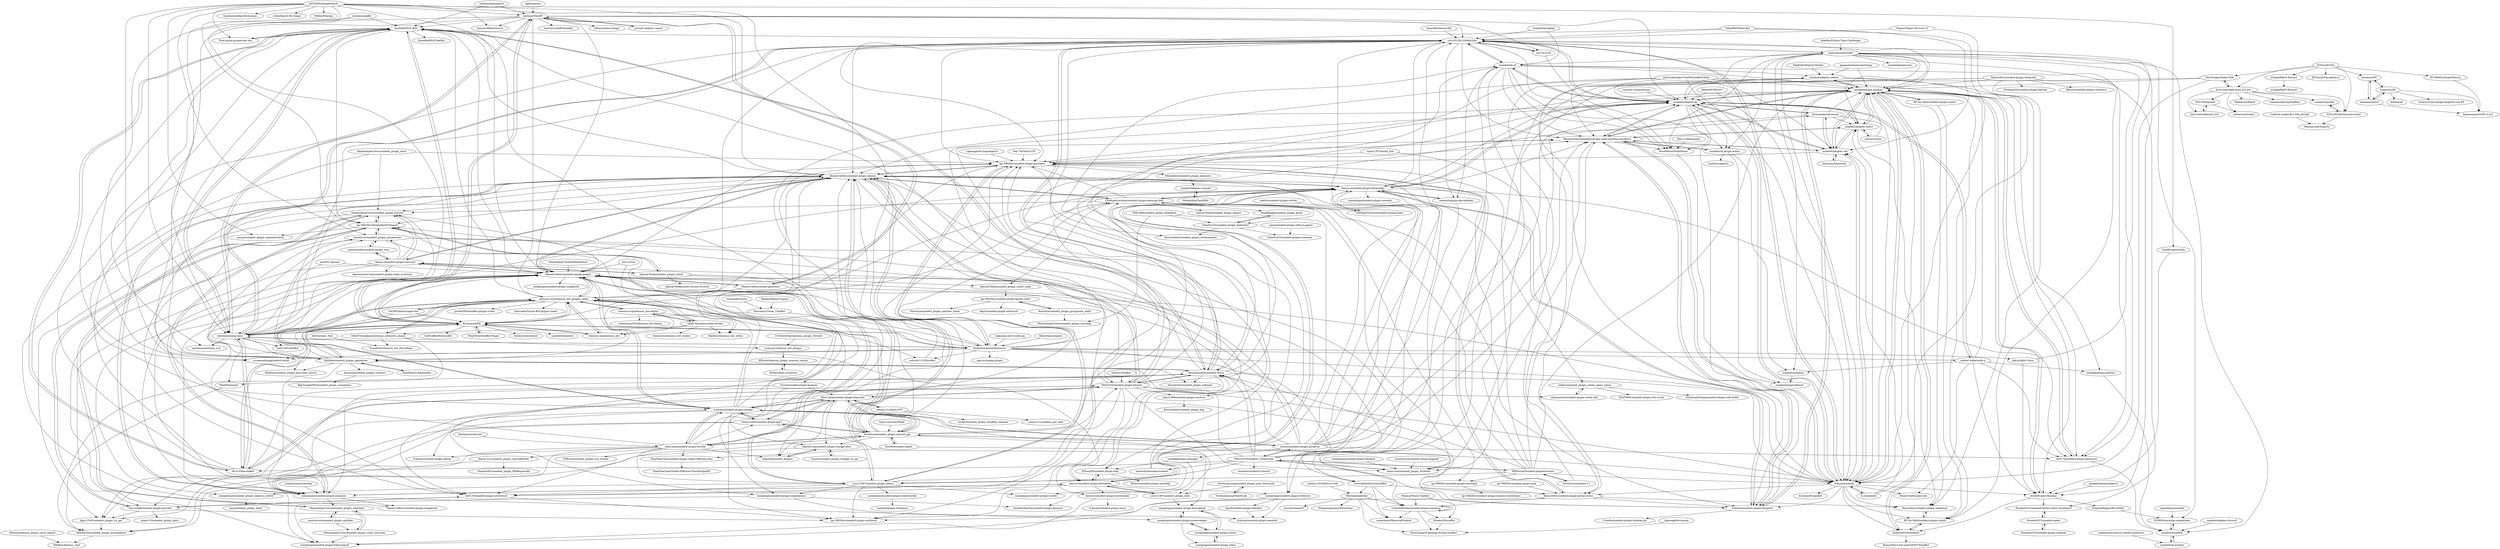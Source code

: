 digraph G {
"upbit/pixivpy" -> "mixmoe/HibiAPI" ["e"=1]
"Tsuk1ko/cq-picsearcher-bot" -> "Quan666/ELF_RSS" ["e"=1]
"nonebot/aiocqhttp" -> "nonebot/nb-cli" ["e"=1]
"nonebot/aiocqhttp" -> "cscs181/QQ-GitHub-Bot" ["e"=1]
"tinymins/MY" -> "luckyyyyy/JH"
"tinymins/MY" -> "haimanman/jx3"
"FloatTech/ZeroBot-Plugin" -> "Kyomotoi/ATRI" ["e"=1]
"RainbowRoad1/Cgame" -> "Dimsmary/Ossas_ChatBot" ["e"=1]
"cscs181/QQ-GitHub-Bot" -> "nonebot/adapter-qq"
"cscs181/QQ-GitHub-Bot" -> "MountainDash/nonebot-plugin-send-anything-anywhere"
"cscs181/QQ-GitHub-Bot" -> "cscs181/CAI" ["e"=1]
"cscs181/QQ-GitHub-Bot" -> "MountainDash/nonebot-bison"
"cscs181/QQ-GitHub-Bot" -> "nonebot/nb-cli"
"cscs181/QQ-GitHub-Bot" -> "A-kirami/matcha"
"cscs181/QQ-GitHub-Bot" -> "nonebot/plugin-alconna"
"cscs181/QQ-GitHub-Bot" -> "yanyongyu/githubkit"
"cscs181/QQ-GitHub-Bot" -> "Ailitonia/omega-miya"
"cscs181/QQ-GitHub-Bot" -> "nonebot/plugin-apscheduler"
"cscs181/QQ-GitHub-Bot" -> "kexue-z/nonebot-plugin-htmlrender"
"cscs181/QQ-GitHub-Bot" -> "NoneMeme/NoneMeme"
"cscs181/QQ-GitHub-Bot" -> "he0119/CoolQBot" ["e"=1]
"cscs181/QQ-GitHub-Bot" -> "lgc-NB2Dev/nonebot-plugin-picstatus"
"cscs181/QQ-GitHub-Bot" -> "MemeCrafters/nonebot-plugin-memes"
"Kyomotoi/ATRI" -> "Kyomotoi/AnimeThesaurus"
"Kyomotoi/ATRI" -> "Ailitonia/omega-miya"
"Kyomotoi/ATRI" -> "zhenxun-org/zhenxun_bot" ["e"=1]
"Kyomotoi/ATRI" -> "zhenxun-org/zhenxun_bot_plugins_index"
"Kyomotoi/ATRI" -> "cscs181/QQ-GitHub-Bot"
"Kyomotoi/ATRI" -> "Quan666/ELF_RSS"
"Kyomotoi/ATRI" -> "SK-415/HarukaBot" ["e"=1]
"Kyomotoi/ATRI" -> "wdvxdr1123/ZeroBot" ["e"=1]
"Kyomotoi/ATRI" -> "MemeCrafters/nonebot-plugin-petpet"
"Kyomotoi/ATRI" -> "yyuueexxiinngg/onebot-kotlin" ["e"=1]
"Kyomotoi/ATRI" -> "botuniverse/onebot" ["e"=1]
"Kyomotoi/ATRI" -> "nonebot/nonebot2" ["e"=1]
"Kyomotoi/ATRI" -> "mixmoe/HibiAPI"
"Kyomotoi/ATRI" -> "FloatTech/ZeroBot-Plugin" ["e"=1]
"Kyomotoi/ATRI" -> "Ice9Coffee/HoshinoBot" ["e"=1]
"Quan666/ELF_RSS" -> "MountainDash/nonebot-bison"
"Quan666/ELF_RSS" -> "SK-415/HarukaBot" ["e"=1]
"Quan666/ELF_RSS" -> "Ailitonia/omega-miya"
"Quan666/ELF_RSS" -> "lgc-NB2Dev/YetAnotherPicSearch"
"Quan666/ELF_RSS" -> "Well2333/nonebot-plugin-bilichat"
"Quan666/ELF_RSS" -> "MemeCrafters/nonebot-plugin-memes"
"Quan666/ELF_RSS" -> "Quan666/ELFChatBot"
"Quan666/ELF_RSS" -> "yyuueexxiinngg/onebot-kotlin" ["e"=1]
"Quan666/ELF_RSS" -> "Kyomotoi/ATRI"
"Quan666/ELF_RSS" -> "sanshanya/hoshino_xcw" ["e"=1]
"Quan666/ELF_RSS" -> "Tsuk1ko/cq-picsearcher-bot" ["e"=1]
"Quan666/ELF_RSS" -> "A-kirami/nonebot-plugin-chatgpt"
"Quan666/ELF_RSS" -> "cscs181/QQ-GitHub-Bot"
"Quan666/ELF_RSS" -> "MemeCrafters/nonebot-plugin-petpet"
"Quan666/ELF_RSS" -> "HibiKier/nonebot_plugin_gamedraw"
"moeheart/jx3bla" -> "X3ZvaWQ/JX3SyncAssistant"
"remiliacn/qqBot" -> "Kyomotoi/ATRI" ["e"=1]
"remiliacn/qqBot" -> "Quan666/ELF_RSS" ["e"=1]
"remiliacn/qqBot" -> "Ailitonia/omega-miya" ["e"=1]
"journey-ad/pixiv-viewer" -> "mixmoe/HibiAPI" ["e"=1]
"mos9527/pyncm" -> "MemeCrafters/nonebot-plugin-petpet" ["e"=1]
"mos9527/pyncm" -> "Ailitonia/omega-miya" ["e"=1]
"nonebot/nb-cli" -> "cscs181/QQ-GitHub-Bot"
"nonebot/nb-cli" -> "nonebot/adapter-qq"
"nonebot/nb-cli" -> "hamo-reid/nonebot_plugin_PicMenu"
"nonebot/nb-cli" -> "he0119/nonebot-plugin-datastore"
"nonebot/nb-cli" -> "nonebot/cli-plugin-webui"
"nonebot/nb-cli" -> "NoneMeme/NoneMeme"
"nonebot/nb-cli" -> "nonebot/plugin-apscheduler"
"nonebot/nb-cli" -> "nonebot/plugin-alconna"
"nonebot/nb-cli" -> "MountainDash/nonebot-plugin-send-anything-anywhere"
"nonebot/nb-cli" -> "XZhouQD/nonebot-plugin-help"
"nonebot/nb-cli" -> "nonebot/adapter-onebot"
"Dimsmary/Ossas_ChatBot" -> "Kyomotoi/AnimeThesaurus"
"Dimsmary/Ossas_ChatBot" -> "Kyomotoi/ATRI"
"luckyyyyy/JH" -> "tinymins/MY"
"luckyyyyy/JH" -> "haimanman/jx3"
"luckyyyyy/JH" -> "haimanman/SciTE-ru-jx3"
"luckyyyyy/JH" -> "luckyyyyy/jx3-plugin.kingsoft.com-FE"
"luckyyyyy/JH" -> "kiethen/ah"
"MeetWq/mybot" -> "AkashiCoin/nonebot_plugin_mockingbird"
"X3ZvaWQ/gubot" -> "JustUndertaker/jx3_bot"
"X3ZvaWQ/gubot" -> "subservers/tuilan"
"851896022/SuperMacros" -> "haimanman/SciTE-ru-jx3"
"zhenxun-org/zhenxun_bot" -> "zhenxun-org/zhenxun_bot_plugins_index" ["e"=1]
"zhenxun-org/zhenxun_bot" -> "Kyomotoi/ATRI" ["e"=1]
"gaogaotiantian/objprint" -> "ArcletProject/Alconna" ["e"=1]
"SK-415/HarukaBot" -> "Well2333/nonebot-plugin-bilichat" ["e"=1]
"SK-415/HarukaBot" -> "Quan666/ELF_RSS" ["e"=1]
"SK-415/HarukaBot" -> "MountainDash/nonebot-bison" ["e"=1]
"SK-415/HarukaBot" -> "Ailitonia/omega-miya" ["e"=1]
"SK-415/HarukaBot" -> "cscs181/QQ-GitHub-Bot" ["e"=1]
"SK-415/HarukaBot" -> "MemeCrafters/nonebot-plugin-petpet" ["e"=1]
"SK-415/HarukaBot" -> "Kyomotoi/ATRI" ["e"=1]
"AmiyaBot/Amiya-Bot" -> "cscs181/QQ-GitHub-Bot" ["e"=1]
"synodriver/nonebot_plugin_picsearcher" -> "lgc-NB2Dev/YetAnotherPicSearch"
"synodriver/nonebot_plugin_picsearcher" -> "HibiKier/nonebot_plugin_pixivrank_search"
"synodriver/nonebot_plugin_picsearcher" -> "noneplugin/nonebot-plugin-simplemusic"
"synodriver/nonebot_plugin_picsearcher" -> "ayanamiblhx/nonebot_plugin_setu"
"synodriver/nonebot_plugin_picsearcher" -> "XZhouQD/nonebot-plugin-help"
"synodriver/nonebot_plugin_picsearcher" -> "noneplugin/nonebot-plugin-withdraw"
"SAGIRI-kawaii/sagiri-bot" -> "zhenxun-org/zhenxun_bot_plugins_index" ["e"=1]
"SAGIRI-kawaii/sagiri-bot" -> "Kyomotoi/ATRI" ["e"=1]
"SAGIRI-kawaii/sagiri-bot" -> "Ailitonia/omega-miya" ["e"=1]
"Ailitonia/omega-miya" -> "cscs181/QQ-GitHub-Bot"
"Ailitonia/omega-miya" -> "Kyomotoi/ATRI"
"Ailitonia/omega-miya" -> "mixmoe/HibiAPI"
"Ailitonia/omega-miya" -> "zhenxun-org/zhenxun_bot_plugins_index"
"Ailitonia/omega-miya" -> "kexue-z/nonebot-plugin-htmlrender"
"Ailitonia/omega-miya" -> "MemeCrafters/nonebot-plugin-petpet"
"Ailitonia/omega-miya" -> "Quan666/ELF_RSS"
"Ailitonia/omega-miya" -> "HibiKier/nonebot_plugin_gamedraw"
"Ailitonia/omega-miya" -> "kexue-z/nonebot-plugin-heweather"
"Ailitonia/omega-miya" -> "synodriver/nonebot_plugin_picsearcher"
"Ailitonia/omega-miya" -> "SK-415/HarukaBot" ["e"=1]
"Ailitonia/omega-miya" -> "sanshanya/hoshino_xcw" ["e"=1]
"Ailitonia/omega-miya" -> "he0119/CoolQBot" ["e"=1]
"Ailitonia/omega-miya" -> "Kyomotoi/AnimeThesaurus"
"Ailitonia/omega-miya" -> "MeetWq/mybot"
"rossning92/movy" -> "Dimsmary/Ossas_ChatBot" ["e"=1]
"Kyomotoi/AnimeThesaurus" -> "Kyomotoi/ATRI"
"Kyomotoi/AnimeThesaurus" -> "mixmoe/HibiAPI"
"Kyomotoi/AnimeThesaurus" -> "MemeCrafters/nonebot-plugin-petpet"
"Kyomotoi/AnimeThesaurus" -> "A-kirami/matcha"
"Kyomotoi/AnimeThesaurus" -> "Ailitonia/omega-miya"
"Kyomotoi/AnimeThesaurus" -> "onebot-walle/walle-q" ["e"=1]
"Kyomotoi/AnimeThesaurus" -> "LiteyukiStudio/LiteyukiBot"
"Kyomotoi/AnimeThesaurus" -> "wdvxdr1123/ZeroBot" ["e"=1]
"Kyomotoi/AnimeThesaurus" -> "HibiKier/nonebot_plugin_gamedraw"
"Kyomotoi/AnimeThesaurus" -> "nonebot/adapter-qq"
"Kyomotoi/AnimeThesaurus" -> "yyuueexxiinngg/onebot-kotlin" ["e"=1]
"Kyomotoi/AnimeThesaurus" -> "lgc-NB2Dev/nonebot-plugin-picstatus"
"Kyomotoi/AnimeThesaurus" -> "djkcyl/ABot-Graia" ["e"=1]
"Kyomotoi/AnimeThesaurus" -> "zhenxun-org/zhenxun_bot_plugins_index"
"Kyomotoi/AnimeThesaurus" -> "opq-osc/opqqq-plugin" ["e"=1]
"RimoChan/yinglish" -> "Kyomotoi/AnimeThesaurus" ["e"=1]
"noneplugin/nonebot-plugin-withdraw" -> "tkgs0/nonebot-plugin-blacklist"
"noneplugin/nonebot-plugin-withdraw" -> "noneplugin/nonebot-plugin-hikarisearch"
"noneplugin/nonebot-plugin-withdraw" -> "A-kirami/nonebot-plugin-namelist"
"kexue-z/nonebot-plugin-heweather" -> "XZhouQD/nonebot-plugin-help"
"kexue-z/nonebot-plugin-heweather" -> "noneplugin/nonebot-plugin-withdraw"
"kexue-z/nonebot-plugin-heweather" -> "noneplugin/nonebot-plugin-emojimix"
"kexue-z/nonebot-plugin-heweather" -> "kexue-z/nonebot-plugin-word-bank2"
"kexue-z/nonebot-plugin-heweather" -> "he0119/nonebot-plugin-wordcloud"
"kexue-z/nonebot-plugin-heweather" -> "kexue-z/nonebot-plugin-htmlrender"
"kexue-z/nonebot-plugin-heweather" -> "yzyyz1387/nonebot_plugin_code"
"kitUIN/PicImageSearch" -> "lgc-NB2Dev/YetAnotherPicSearch"
"kitUIN/PicImageSearch" -> "Kyomotoi/AnimeThesaurus"
"kitUIN/PicImageSearch" -> "Ailitonia/omega-miya"
"kitUIN/PicImageSearch" -> "synodriver/nonebot_plugin_picsearcher"
"kitUIN/PicImageSearch" -> "mixmoe/HikariSearch"
"kitUIN/PicImageSearch" -> "mixmoe/HibiAPI"
"kitUIN/PicImageSearch" -> "MemeCrafters/nonebot-plugin-memes"
"kitUIN/PicImageSearch" -> "fuqiuluo/unidbg-fetch-qsign" ["e"=1]
"kitUIN/PicImageSearch" -> "ccloli/Search-By-Image"
"kitUIN/PicImageSearch" -> "HibiKier/nonebot_plugin_gamedraw"
"kitUIN/PicImageSearch" -> "MrXiaoM/qsign" ["e"=1]
"kitUIN/PicImageSearch" -> "MemeCrafters/nonebot-plugin-petpet"
"kitUIN/PicImageSearch" -> "cpuopt/nonebot_plugin_imgexploration"
"kitUIN/PicImageSearch" -> "GraiaProject/Avilla" ["e"=1]
"kitUIN/PicImageSearch" -> "Tsuk1ko/cq-picsearcher-bot" ["e"=1]
"mixmoe/HibiAPI" -> "journey-ad/pixiv-viewer" ["e"=1]
"mixmoe/HibiAPI" -> "Ailitonia/omega-miya"
"mixmoe/HibiAPI" -> "cscs181/QQ-GitHub-Bot"
"mixmoe/HibiAPI" -> "Kyomotoi/AnimeThesaurus"
"mixmoe/HibiAPI" -> "mnixry/coolQPythonBot" ["e"=1]
"mixmoe/HibiAPI" -> "nonebot/adapter-qq"
"mixmoe/HibiAPI" -> "Kyomotoi/ATRI"
"mixmoe/HibiAPI" -> "Quan666/ELF_RSS"
"mixmoe/HibiAPI" -> "cscs181/CAI" ["e"=1]
"mixmoe/HibiAPI" -> "HibiKier/nonebot_plugin_gamedraw"
"mixmoe/HibiAPI" -> "mixmoe/HikariSearch"
"mixmoe/HibiAPI" -> "MemeCrafters/nonebot-plugin-petpet"
"mixmoe/HibiAPI" -> "fz6m/nonebot-plugin" ["e"=1]
"mixmoe/HibiAPI" -> "yyuueexxiinngg/onebot-kotlin" ["e"=1]
"mixmoe/HibiAPI" -> "zhenxun-org/zhenxun_bot_plugins_index"
"Well2333/NoneBot2_NoobGuide" -> "mnixry/nonebot-plugin-gocqhttp"
"Well2333/NoneBot2_NoobGuide" -> "MRSlouzk/Nonebot-plugintutorials"
"Well2333/NoneBot2_NoobGuide" -> "MemeCrafters/nonebot-plugin-petpet"
"Well2333/NoneBot2_NoobGuide" -> "HibiKier/nonebot_plugin_gamedraw"
"Well2333/NoneBot2_NoobGuide" -> "yzyyz1387/nonebot_plugin_admin"
"Well2333/NoneBot2_NoobGuide" -> "kexue-z/nonebot-plugin-htmlrender"
"Well2333/NoneBot2_NoobGuide" -> "cscs181/QQ-GitHub-Bot"
"Well2333/NoneBot2_NoobGuide" -> "MemeCrafters/nonebot-plugin-memes"
"Well2333/NoneBot2_NoobGuide" -> "nonebot/nb-cli"
"Well2333/NoneBot2_NoobGuide" -> "SK-415/HarukaBot" ["e"=1]
"Well2333/NoneBot2_NoobGuide" -> "MountainDash/nonebot-bison"
"Well2333/NoneBot2_NoobGuide" -> "hamo-reid/nonebot_plugin_PicMenu"
"Well2333/NoneBot2_NoobGuide" -> "nonebot/nonebot2-tutorial"
"Well2333/NoneBot2_NoobGuide" -> "nonebot/awesome-nonebot"
"Well2333/NoneBot2_NoobGuide" -> "A-kirami/nonebot-plugin-template"
"mengshouer/nonebot_plugin_analysis_bilibili" -> "knva/nonebot_plugin_biliav"
"XZhouQD/nonebot-plugin-help" -> "ffreemt/nonebot-plugin-autohelp"
"XZhouQD/nonebot-plugin-help" -> "kexue-z/nonebot-plugin-heweather"
"MountainDash/nonebot-bison" -> "MountainDash/nonebot-plugin-send-anything-anywhere"
"MountainDash/nonebot-bison" -> "cscs181/QQ-GitHub-Bot"
"MountainDash/nonebot-bison" -> "he0119/nonebot-plugin-wordcloud"
"MountainDash/nonebot-bison" -> "lgc-NB2Dev/nonebot-plugin-picstatus"
"MountainDash/nonebot-bison" -> "NumberSir/nonebot_plugin_arktools" ["e"=1]
"MountainDash/nonebot-bison" -> "kexue-z/nonebot-plugin-htmlrender"
"MountainDash/nonebot-bison" -> "MeetWq/mybot"
"MountainDash/nonebot-bison" -> "MemeCrafters/nonebot-plugin-memes"
"MountainDash/nonebot-bison" -> "A-kirami/matcha"
"MountainDash/nonebot-bison" -> "HibiKier/nonebot_plugin_gamedraw"
"MountainDash/nonebot-bison" -> "kexue-z/nonebot-plugin-word-bank2"
"MountainDash/nonebot-bison" -> "noneplugin/nonebot-plugin-emojimix"
"MountainDash/nonebot-bison" -> "Quan666/ELF_RSS"
"MountainDash/nonebot-bison" -> "kexue-z/nonebot-plugin-heweather"
"MountainDash/nonebot-bison" -> "Well2333/nonebot-plugin-bilichat"
"nonebot/awesome-nonebot" -> "cscs181/QQ-GitHub-Bot"
"nonebot/awesome-nonebot" -> "nonebot/nb-cli"
"djkcyl/ABot-Graia" -> "cscs181/QQ-GitHub-Bot" ["e"=1]
"djkcyl/ABot-Graia" -> "ArcletProject/Alconna" ["e"=1]
"takayama-lily/vscode-qq" -> "Kyomotoi/AnimeThesaurus" ["e"=1]
"wdvxdr1123/ZeroBot" -> "nonebot/adapter-qq" ["e"=1]
"ayanamiblhx/nonebot_plugin_setu" -> "kexue-z/nonebot-plugin-setu-now"
"ayanamiblhx/nonebot_plugin_setu" -> "synodriver/nonebot_plugin_picsearcher"
"Box-s-ville/luciabot" -> "NoneMeme/NoneMeme"
"cscs181/CAI" -> "cscs181/QQ-GitHub-Bot" ["e"=1]
"cscs181/CAI" -> "NoneMeme/NoneMeme" ["e"=1]
"HibiKier/nonebot_plugin_gamedraw" -> "HibiKier/nonebot_plugin_pixivrank_search"
"HibiKier/nonebot_plugin_gamedraw" -> "synodriver/nonebot_plugin_picsearcher"
"HibiKier/nonebot_plugin_gamedraw" -> "MemeCrafters/nonebot-plugin-petpet"
"HibiKier/nonebot_plugin_gamedraw" -> "kexue-z/nonebot-plugin-htmlrender"
"HibiKier/nonebot_plugin_gamedraw" -> "MountainDash/nonebot-bison"
"HibiKier/nonebot_plugin_gamedraw" -> "MemeCrafters/nonebot-plugin-memes"
"HibiKier/nonebot_plugin_gamedraw" -> "NumberSir/nonebot_plugin_arktools" ["e"=1]
"HibiKier/nonebot_plugin_gamedraw" -> "XiaoMiku01/PaimonBot" ["e"=1]
"HibiKier/nonebot_plugin_gamedraw" -> "noneplugin/nonebot-plugin-emojimix"
"HibiKier/nonebot_plugin_gamedraw" -> "MinatoAquaCrews/nonebot_plugin_fortune"
"HibiKier/nonebot_plugin_gamedraw" -> "abrahum/nonebot_plugin_cocdicer"
"nonebot/noneflow" -> "nonebot/nb-autodoc"
"nonebot/noneflow" -> "NCBM/charming-completions"
"nonepkg/plugin-manager" -> "XZhouQD/nonebot-plugin-help"
"nonepkg/plugin-manager" -> "ArrebolCherries/nonebot-plugin-abstract"
"nonebot/plugin-apscheduler" -> "noneplugin/nonebot-plugin-withdraw"
"nonebot/plugin-apscheduler" -> "kexue-z/nonebot-plugin-htmlrender"
"abrahum/nonebot_plugin_cocdicer" -> "BigOrangeQWQ/nonebot_plugin_orangedice"
"X3ZvaWQ/JX3SyncAssistant" -> "moeheart/jx3bla"
"X3ZvaWQ/JX3SyncAssistant" -> "Moying-moe/SuperIo"
"CodeCat-maker/Jx3_Wbl_JScript" -> "Moying-moe/SuperIo"
"GraiaProject/Avilla" -> "ArcletProject/Alconna" ["e"=1]
"nonebot/nonebug" -> "nonebot/plugin-filehost"
"monsterxcn/nonebot_plugin_epicfree" -> "MinatoAquaCrews/nonebot_plugin_what2eat"
"monsterxcn/nonebot_plugin_epicfree" -> "MinatoAquaCrews/nonebot_plugin_crazy_thursday"
"MelodyKnit/YanXiBot" -> "nonebot/adapter-console"
"XiaoMiku01/PaimonBot" -> "HibiKier/nonebot_plugin_gamedraw" ["e"=1]
"nonebot/docusaurus-theme-nonepress" -> "nonebot/nb-autodoc"
"lolishinshi/imsearch" -> "mixmoe/HibiAPI" ["e"=1]
"lolishinshi/imsearch" -> "Quan666/ELF_RSS" ["e"=1]
"tencent-connect/botpy" -> "nonebot/adapter-qq" ["e"=1]
"yzyyz1387/nonebot_plugin_admin" -> "lgc-NB2Dev/nonebot-plugin-picstatus"
"yzyyz1387/nonebot_plugin_admin" -> "he0119/nonebot-plugin-wordcloud"
"yzyyz1387/nonebot_plugin_admin" -> "MemeCrafters/nonebot-plugin-memes"
"yzyyz1387/nonebot_plugin_admin" -> "noneplugin/nonebot-plugin-chatrecorder"
"yzyyz1387/nonebot_plugin_admin" -> "lgc-NB2Dev/nonebot-plugin-multincm"
"yzyyz1387/nonebot_plugin_admin" -> "MemeCrafters/nonebot-plugin-petpet"
"yzyyz1387/nonebot_plugin_admin" -> "kexue-z/nonebot-plugin-htmlrender"
"yzyyz1387/nonebot_plugin_admin" -> "noneplugin/nonebot-plugin-simplemusic"
"yzyyz1387/nonebot_plugin_admin" -> "mengshouer/nonebot_plugin_analysis_bilibili"
"yzyyz1387/nonebot_plugin_admin" -> "noneplugin/nonebot-plugin-wordle"
"he0119/nonebot-plugin-wordcloud" -> "bot-ssttkkl/nonebot-plugin-pixivbot"
"he0119/nonebot-plugin-wordcloud" -> "lgc-NB2Dev/nonebot-plugin-multincm"
"noneplugin/nonebot-plugin-chatrecorder" -> "nonebot/plugin-localstore"
"AkashiCoin/nonebot_plugin_mockingbird" -> "HibiKier/fantasy_card"
"PallasBot/Pallas-Bot" -> "lgc-NB2Dev/nonebot-plugin-picstatus" ["e"=1]
"PallasBot/Pallas-Bot" -> "cscs181/QQ-GitHub-Bot" ["e"=1]
"PallasBot/Pallas-Bot" -> "A-kirami/matcha" ["e"=1]
"PallasBot/Pallas-Bot" -> "nonebot/adapter-red" ["e"=1]
"xsalazar/emoji-kitchen" -> "noneplugin/nonebot-plugin-emojimix" ["e"=1]
"zhenxun-org/zhenxun_bot_plugins_index" -> "CRAZYShimakaze/zhenxun_extensive_plugin"
"zhenxun-org/zhenxun_bot_plugins_index" -> "zhenxun-org/zhenxun_bot-deploy"
"zhenxun-org/zhenxun_bot_plugins_index" -> "zhenxun-org/zhenxun_bot" ["e"=1]
"zhenxun-org/zhenxun_bot_plugins_index" -> "SinKy-Yan/zhenxunbot-docker"
"zhenxun-org/zhenxun_bot_plugins_index" -> "MemeCrafters/nonebot-plugin-petpet"
"zhenxun-org/zhenxun_bot_plugins_index" -> "MemeCrafters/nonebot-plugin-memes"
"zhenxun-org/zhenxun_bot_plugins_index" -> "Ailitonia/omega-miya"
"zhenxun-org/zhenxun_bot_plugins_index" -> "Kyomotoi/ATRI"
"zhenxun-org/zhenxun_bot_plugins_index" -> "A-kirami/nonebot-plugin-chatgpt"
"zhenxun-org/zhenxun_bot_plugins_index" -> "HibiKier/zhenxun_bot_webui"
"zhenxun-org/zhenxun_bot_plugins_index" -> "SAGIRI-kawaii/sagiri-bot" ["e"=1]
"zhenxun-org/zhenxun_bot_plugins_index" -> "KroMiose/nonebot_plugin_naturel_gpt"
"zhenxun-org/zhenxun_bot_plugins_index" -> "pcrbot/HoshinoBot-plugins-index" ["e"=1]
"zhenxun-org/zhenxun_bot_plugins_index" -> "yhArcadia/Yunzai-Bot-plugins-index" ["e"=1]
"zhenxun-org/zhenxun_bot_plugins_index" -> "Quan666/ELF_RSS"
"TDK1969/nonebot_plugin_bilibilibot" -> "noneplugin/nonebot-plugin-wordle"
"TDK1969/nonebot_plugin_bilibilibot" -> "ChenXu233/nonebot_plugin_dialectlist"
"TDK1969/nonebot_plugin_bilibilibot" -> "MinatoAquaCrews/nonebot_plugin_morning"
"MemeCrafters/nonebot-plugin-petpet" -> "MemeCrafters/nonebot-plugin-memes"
"MemeCrafters/nonebot-plugin-petpet" -> "MemeCrafters/meme-generator" ["e"=1]
"MemeCrafters/nonebot-plugin-petpet" -> "A-kirami/nonebot-plugin-chatgpt"
"MemeCrafters/nonebot-plugin-petpet" -> "zhenxun-org/zhenxun_bot_plugins_index"
"MemeCrafters/nonebot-plugin-petpet" -> "yzyyz1387/nonebot_plugin_admin"
"MemeCrafters/nonebot-plugin-petpet" -> "noneplugin/nonebot-plugin-imageutils"
"MemeCrafters/nonebot-plugin-petpet" -> "HibiKier/nonebot_plugin_gamedraw"
"MemeCrafters/nonebot-plugin-petpet" -> "lgc-NB2Dev/nonebot-plugin-picstatus"
"MemeCrafters/nonebot-plugin-petpet" -> "noneplugin/nonebot-plugin-emojimix"
"MemeCrafters/nonebot-plugin-petpet" -> "MinatoAquaCrews/nonebot_plugin_fortune"
"MemeCrafters/nonebot-plugin-petpet" -> "kexue-z/nonebot-plugin-setu-now"
"MemeCrafters/nonebot-plugin-petpet" -> "KroMiose/nonebot_plugin_naturel_gpt"
"MemeCrafters/nonebot-plugin-petpet" -> "he0119/nonebot-plugin-wordcloud"
"MemeCrafters/nonebot-plugin-petpet" -> "mengshouer/nonebot_plugin_analysis_bilibili"
"MemeCrafters/nonebot-plugin-petpet" -> "hamo-reid/nonebot_plugin_PicMenu"
"SinKy-Yan/zhenxunbot-docker" -> "zhenxun-org/zhenxun_bot_plugins_index"
"SinKy-Yan/zhenxunbot-docker" -> "CRAZYShimakaze/zhenxun_extensive_plugin"
"SinKy-Yan/zhenxunbot-docker" -> "HibiKier/zhenxun_bot_webui"
"SinKy-Yan/zhenxunbot-docker" -> "zhenxun-org/zhenxun_bot-deploy"
"SinKy-Yan/zhenxunbot-docker" -> "zhenxun-org/zhenxun_bot" ["e"=1]
"SinKy-Yan/zhenxunbot-docker" -> "Sakuracio/zhenxun_bot_docker"
"MemeCrafters/nonebot-plugin-memes" -> "MemeCrafters/nonebot-plugin-petpet"
"MemeCrafters/nonebot-plugin-memes" -> "lgc-NB2Dev/nonebot-plugin-picstatus"
"MemeCrafters/nonebot-plugin-memes" -> "MemeCrafters/meme-generator" ["e"=1]
"MemeCrafters/nonebot-plugin-memes" -> "noneplugin/nonebot-plugin-emojimix"
"MemeCrafters/nonebot-plugin-memes" -> "he0119/nonebot-plugin-wordcloud"
"MemeCrafters/nonebot-plugin-memes" -> "MinatoAquaCrews/nonebot_plugin_fortune"
"MemeCrafters/nonebot-plugin-memes" -> "zhiyu1998/nonebot-plugin-resolver"
"MemeCrafters/nonebot-plugin-memes" -> "Well2333/nonebot-plugin-bilichat"
"MemeCrafters/nonebot-plugin-memes" -> "lgc-NB2Dev/YetAnotherPicSearch"
"MemeCrafters/nonebot-plugin-memes" -> "CMHopeSunshine/nonebot-plugin-learning-chat"
"MemeCrafters/nonebot-plugin-memes" -> "kexue-z/nonebot-plugin-htmlrender"
"MemeCrafters/nonebot-plugin-memes" -> "kexue-z/nonebot-plugin-setu-now"
"MemeCrafters/nonebot-plugin-memes" -> "yzyyz1387/nonebot_plugin_admin"
"MemeCrafters/nonebot-plugin-memes" -> "MemeCrafters/nonebot-plugin-imagetools"
"MemeCrafters/nonebot-plugin-memes" -> "lgc-NB2Dev/nonebot-plugin-multincm"
"kexue-z/nonebot-plugin-setu-now" -> "ayanamiblhx/nonebot_plugin_setu"
"kexue-z/nonebot-plugin-setu-now" -> "lgc-NB2Dev/YetAnotherPicSearch"
"kexue-z/nonebot-plugin-setu-now" -> "MemeCrafters/nonebot-plugin-memes"
"kexue-z/nonebot-plugin-setu-now" -> "Special-Week/nonebot_plugin_setu4"
"kexue-z/nonebot-plugin-setu-now" -> "bot-ssttkkl/nonebot-plugin-pixivbot"
"kexue-z/nonebot-plugin-setu-now" -> "synodriver/nonebot_plugin_picsearcher"
"kexue-z/nonebot-plugin-setu-now" -> "MinatoAquaCrews/nonebot_plugin_fortune"
"kexue-z/nonebot-plugin-setu-now" -> "AquamarineCyan/nonebot-plugin-today-in-history"
"kexue-z/nonebot-plugin-setu-now" -> "noneplugin/nonebot-plugin-hikarisearch"
"kexue-z/nonebot-plugin-setu-now" -> "MemeCrafters/nonebot-plugin-petpet"
"nonebot/adapter-qq" -> "MountainDash/nonebot-plugin-send-anything-anywhere"
"nonebot/adapter-qq" -> "nonebot/adapter-red"
"nonebot/adapter-qq" -> "cscs181/QQ-GitHub-Bot"
"nonebot/adapter-qq" -> "nonebot/adapter-satori"
"nonebot/adapter-qq" -> "nonebot/plugin-alconna"
"nonebot/adapter-qq" -> "kexue-z/nonebot-plugin-htmlrender"
"nonebot/adapter-qq" -> "A-kirami/matcha"
"nonebot/adapter-qq" -> "chrononeko/chronocat" ["e"=1]
"nonebot/adapter-qq" -> "A-kirami/nonebot-plugin-template"
"nonebot/adapter-qq" -> "nonebot/adapter-onebot"
"nonebot/adapter-qq" -> "nonebot/nb-cli"
"nonebot/adapter-qq" -> "NoneMeme/NoneMeme"
"nonebot/adapter-qq" -> "onebot-walle/walle-q" ["e"=1]
"nonebot/adapter-qq" -> "nonebot/cli-plugin-webui"
"nonebot/adapter-qq" -> "lgc-NB2Dev/nonebot-plugin-picstatus"
"onebot-walle/walle-q" -> "nonebot/nonebug" ["e"=1]
"onebot-walle/walle-q" -> "nonepkg/plugin-all4one" ["e"=1]
"onebot-walle/walle-q" -> "nonebot/plugin-alconna" ["e"=1]
"onebot-walle/walle-q" -> "nonebot/adapter-qq" ["e"=1]
"onebot-walle/walle-q" -> "he0119/nonebot-plugin-datastore" ["e"=1]
"onebot-walle/walle-q" -> "MemeCrafters/pil-utils" ["e"=1]
"onebot-walle/walle-q" -> "ArcletProject/Alconna" ["e"=1]
"MinatoAquaCrews/nonebot_plugin_crazy_thursday" -> "noneplugin/nonebot-plugin-hikarisearch"
"MinatoAquaCrews/nonebot_plugin_crazy_thursday" -> "MinatoAquaCrews/nonebot_plugin_what2eat"
"MinatoAquaCrews/nonebot_plugin_fortune" -> "noneplugin/nonebot-plugin-emojimix"
"MinatoAquaCrews/nonebot_plugin_fortune" -> "MinatoAquaCrews/nonebot_plugin_what2eat"
"MinatoAquaCrews/nonebot_plugin_fortune" -> "dpm12345/nonebot_plugin_tts_gal"
"MinatoAquaCrews/nonebot_plugin_fortune" -> "lgc-NB2Dev/YetAnotherPicSearch"
"lgc-NB2Dev/YetAnotherPicSearch" -> "bot-ssttkkl/nonebot-plugin-pixivbot"
"lgc-NB2Dev/YetAnotherPicSearch" -> "noneplugin/nonebot-plugin-hikarisearch"
"lgc-NB2Dev/YetAnotherPicSearch" -> "cpuopt/nonebot_plugin_imgexploration"
"lgc-NB2Dev/YetAnotherPicSearch" -> "synodriver/nonebot_plugin_picsearcher"
"lgc-NB2Dev/YetAnotherPicSearch" -> "Special-Week/nonebot_plugin_setu4"
"lgc-NB2Dev/YetAnotherPicSearch" -> "MinatoAquaCrews/nonebot_plugin_fortune"
"lgc-NB2Dev/YetAnotherPicSearch" -> "lgc-NB2Dev/nonebot-plugin-multincm"
"noneplugin/nonebot-plugin-simplemusic" -> "ArrebolCherries/nonebot-plugin-abstract"
"noneplugin/nonebot-plugin-simplemusic" -> "A-kirami/nonebot-plugin-namelist"
"noneplugin/nonebot-plugin-simplemusic" -> "noneplugin/nonebot-plugin-hikarisearch"
"YouthLearning/nonebot_plugin_auto_teenstudy" -> "YouthLearning/TeenStudy"
"YouthLearning/nonebot_plugin_auto_teenstudy" -> "yzyyz1387/nonebot_plugin_code"
"botuniverse/onebot-11" -> "MRSlouzk/Nonebot-plugintutorials" ["e"=1]
"botuniverse/onebot-11" -> "nonebot/adapter-onebot" ["e"=1]
"ArcletProject/Alconna" -> "KomoriDev/NoneBotX"
"ArcletProject/Alconna" -> "NonebotGUI/nonebot-flutter-webui-dashboard"
"ArcletProject/Alconna" -> "nonebot/plugin-alconna"
"ArcletProject/Alconna" -> "ProgramRipper/BLiveWeb"
"kexue-z/nonebot-plugin-htmlrender" -> "A-kirami/nonebot-plugin-template"
"kexue-z/nonebot-plugin-htmlrender" -> "nonebot/adapter-qq"
"kexue-z/nonebot-plugin-htmlrender" -> "MountainDash/nonebot-plugin-send-anything-anywhere"
"kexue-z/nonebot-plugin-htmlrender" -> "kexue-z/nonebot-plugin-heweather"
"kexue-z/nonebot-plugin-htmlrender" -> "nonebot/plugin-alconna"
"kexue-z/nonebot-plugin-htmlrender" -> "nek0us/nonebot_plugin_steam_game_status"
"kexue-z/nonebot-plugin-htmlrender" -> "noneplugin/nonebot-plugin-userinfo"
"kexue-z/nonebot-plugin-htmlrender" -> "nonebot/plugin-apscheduler"
"kexue-z/nonebot-plugin-htmlrender" -> "he0119/nonebot-plugin-datastore"
"kexue-z/nonebot-plugin-htmlrender" -> "MemeCrafters/nonebot-plugin-memes"
"kexue-z/nonebot-plugin-htmlrender" -> "CMHopeSunshine/nonebot-plugin-learning-chat"
"noneplugin/nonebot-plugin-emojimix" -> "MinatoAquaCrews/nonebot_plugin_fortune"
"noneplugin/nonebot-plugin-emojimix" -> "noneplugin/nonebot-plugin-minesweeper"
"noneplugin/nonebot-plugin-emojimix" -> "kexue-z/nonebot-plugin-heweather"
"noneplugin/nonebot-plugin-emojimix" -> "MinatoAquaCrews/nonebot_plugin_what2eat"
"noneplugin/nonebot-plugin-emojimix" -> "MemeCrafters/nonebot-plugin-imagetools"
"noneplugin/nonebot-plugin-emojimix" -> "MemeCrafters/nonebot-plugin-memes"
"HornCopper/Inkar-Suki" -> "JustUndertaker/mini_jx3_bot"
"HornCopper/Inkar-Suki" -> "nonebot/plugin-alconna"
"HornCopper/Inkar-Suki" -> "LiteyukiStudio/LiteyukiBot"
"HornCopper/Inkar-Suki" -> "A-kirami/matcha"
"LiteyukiStudio/LiteyukiBot" -> "LiteyukiStudio/nonebot-plugin-marshoai"
"LiteyukiStudio/LiteyukiBot" -> "Meloland/melobot"
"LiteyukiStudio/LiteyukiBot" -> "snowykami/MinecraftOnebot"
"LiteyukiStudio/LiteyukiBot" -> "KomoriDev/nonebot-plugin-kawaii-status"
"JustUndertaker/mini_jx3_bot" -> "JustUndertaker/jx3_bot"
"JustUndertaker/mini_jx3_bot" -> "HornCopper/Inkar-Suki"
"JustUndertaker/mini_jx3_bot" -> "X3ZvaWQ/gubot"
"JustUndertaker/mini_jx3_bot" -> "Hallows/nsRobot"
"JustUndertaker/mini_jx3_bot" -> "X3ZvaWQ/JX3SyncAssistant"
"JustUndertaker/mini_jx3_bot" -> "subservers/tuilan"
"JustUndertaker/mini_jx3_bot" -> "Cassianvale/LingYaoKeys"
"JustUndertaker/mini_jx3_bot" -> "moeheart/jx3bla"
"MinatoAquaCrews/nonebot_plugin_tarot" -> "noneplugin/nonebot-plugin-emojimix"
"MinatoAquaCrews/nonebot_plugin_tarot" -> "MinatoAquaCrews/nonebot_plugin_fortune"
"MinatoAquaCrews/nonebot_plugin_tarot" -> "lgc-NB2Dev/nonebot-plugin-picstatus"
"bot-ssttkkl/nonebot-plugin-pixivbot" -> "lgc-NB2Dev/YetAnotherPicSearch"
"bot-ssttkkl/nonebot-plugin-pixivbot" -> "he0119/nonebot-plugin-wordcloud"
"bot-ssttkkl/nonebot-plugin-pixivbot" -> "anlen123/nonebot_plugin_pixiv"
"bot-ssttkkl/nonebot-plugin-pixivbot" -> "lgc-NB2Dev/nonebot-plugin-multincm"
"bot-ssttkkl/nonebot-plugin-pixivbot" -> "dpm12345/nonebot_plugin_tts_gal"
"nonebot/adapter-onebot" -> "nonebot/plugin-alconna"
"nonebot/adapter-onebot" -> "nonepkg/plugin-all4one"
"nonebot/adapter-onebot" -> "A-kirami/nonebot-plugin-template"
"nonebot/adapter-onebot" -> "he0119/nonebot-plugin-datastore"
"mnixry/nonebot-plugin-gocqhttp" -> "Well2333/NoneBot2_NoobGuide"
"mnixry/nonebot-plugin-gocqhttp" -> "A-kirami/nonebot-plugin-chatgpt"
"mnixry/nonebot-plugin-gocqhttp" -> "nonebot/adapter-qq"
"mnixry/nonebot-plugin-gocqhttp" -> "MemeCrafters/nonebot-plugin-memes"
"mnixry/nonebot-plugin-gocqhttp" -> "cscs181/QQ-GitHub-Bot"
"mnixry/nonebot-plugin-gocqhttp" -> "he0119/nonebot-plugin-datastore"
"mnixry/nonebot-plugin-gocqhttp" -> "MountainDash/nonebot-bison"
"mnixry/nonebot-plugin-gocqhttp" -> "MemeCrafters/nonebot-plugin-petpet"
"mnixry/nonebot-plugin-gocqhttp" -> "KroMiose/nonebot_plugin_naturel_gpt"
"mnixry/nonebot-plugin-gocqhttp" -> "kexue-z/nonebot-plugin-setu-now"
"mnixry/nonebot-plugin-gocqhttp" -> "nonepkg/plugin-manager"
"mnixry/nonebot-plugin-gocqhttp" -> "lgc-NB2Dev/nonebot-plugin-picstatus"
"mnixry/nonebot-plugin-gocqhttp" -> "kexue-z/nonebot-plugin-htmlrender"
"mnixry/nonebot-plugin-gocqhttp" -> "MountainDash/nonebot-plugin-send-anything-anywhere"
"mnixry/nonebot-plugin-gocqhttp" -> "chrononeko/chronocat" ["e"=1]
"zhenxun-org/zhenxun_bot-deploy" -> "zhenxun-org/zhenxun_bot_plugins_index"
"zhenxun-org/zhenxun_bot-deploy" -> "HibiKier/zhenxun_bot_webui"
"zhenxun-org/zhenxun_bot-deploy" -> "SinKy-Yan/zhenxunbot-docker"
"zhenxun-org/zhenxun_bot-deploy" -> "zhenxun-org/zhenxun_bot" ["e"=1]
"zhenxun-org/zhenxun_bot-deploy" -> "soloxiaoye2022/zhenxun_bot-deploy"
"kexue-z/nonebot-plugin-word-bank2" -> "A-kirami/nonebot-plugin-moyu"
"kexue-z/nonebot-plugin-word-bank2" -> "noneplugin/nonebot-plugin-hikarisearch"
"noneplugin/nonebot-plugin-ddcheck" -> "hamo-reid/nonebot_plugin_PicMenu"
"nonebot/nb-autodoc" -> "nonebot/noneflow"
"AreCie/Apex_Tool" -> "Evan8440/zhenxun_bot_HorseRace"
"he0119/nonebot-plugin-datastore" -> "nonebot/noneflow"
"he0119/nonebot-plugin-datastore" -> "nonebot/plugin-alconna"
"noneplugin/nonebot-plugin-minesweeper" -> "noneplugin/nonebot-plugin-cchess"
"noneplugin/nonebot-plugin-minesweeper" -> "noneplugin/nonebot-plugin-boardgame"
"noneplugin/nonebot-plugin-minesweeper" -> "noneplugin/nonebot-plugin-chess"
"A-kirami/nonebot-plugin-template" -> "nonebot/plugin-alconna"
"A-kirami/nonebot-plugin-template" -> "MountainDash/nonebot-plugin-send-anything-anywhere"
"A-kirami/nonebot-plugin-template" -> "kexue-z/nonebot-plugin-htmlrender"
"A-kirami/nonebot-plugin-template" -> "Cvandia/nonebot-plugin-whateat-pic"
"yzyyz1387/nonebot_plugin_code" -> "kexue-z/nonebot-plugin-heweather"
"yzyyz1387/nonebot_plugin_code" -> "noneplugin/nonebot-plugin-boardgame"
"noneplugin/nonebot-plugin-cchess" -> "noneplugin/nonebot-plugin-minesweeper"
"noneplugin/nonebot-plugin-cchess" -> "noneplugin/nonebot-plugin-boardgame"
"noneplugin/nonebot-plugin-cchess" -> "noneplugin/nonebot-plugin-chess"
"MinatoAquaCrews/nonebot_plugin_what2eat" -> "MinatoAquaCrews/nonebot_plugin_crazy_thursday"
"MinatoAquaCrews/nonebot_plugin_what2eat" -> "monsterxcn/nonebot_plugin_epicfree"
"MinatoAquaCrews/nonebot_plugin_what2eat" -> "MinatoAquaCrews/nonebot_plugin_fortune"
"noneplugin/nonebot-plugin-boardgame" -> "noneplugin/nonebot-plugin-cchess"
"noneplugin/nonebot-plugin-boardgame" -> "noneplugin/nonebot-plugin-minesweeper"
"nonebot/adapter-console" -> "MelodyKnit/YanXiBot"
"JustUndertaker/jx3_bot" -> "X3ZvaWQ/gubot"
"noneplugin/nonebot-plugin-chess" -> "noneplugin/nonebot-plugin-cchess"
"koishijs/novelai-bot" -> "sena-nana/nonebot-plugin-novelai" ["e"=1]
"w4123/vits" -> "Yiyuiii/nonebot-plugin-moegoe" ["e"=1]
"w4123/vits" -> "MemeCrafters/nonebot-plugin-petpet" ["e"=1]
"MRSlouzk/Nonebot-plugintutorials" -> "Well2333/NoneBot2_NoobGuide"
"MRSlouzk/Nonebot-plugintutorials" -> "botuniverse/onebot-11" ["e"=1]
"MRSlouzk/Nonebot-plugintutorials" -> "lgc-NB2Dev/nonebot-plugin-autoreply"
"MRSlouzk/Nonebot-plugintutorials" -> "lgc-NB2Dev/nonebot-plugin-picstatus"
"MRSlouzk/Nonebot-plugintutorials" -> "A-kirami/matcha"
"MRSlouzk/Nonebot-plugintutorials" -> "MountainDash/nonebot-bison"
"MRSlouzk/Nonebot-plugintutorials" -> "MountainDash/nonebot-plugin-send-anything-anywhere"
"MRSlouzk/Nonebot-plugintutorials" -> "MemeCrafters/nonebot-plugin-memes"
"MRSlouzk/Nonebot-plugintutorials" -> "yzyyz1387/nonebot_plugin_admin"
"MRSlouzk/Nonebot-plugintutorials" -> "nonebot/plugin-alconna"
"MRSlouzk/Nonebot-plugintutorials" -> "CMHopeSunshine/nonebot-plugin-learning-chat"
"MemeCrafters/meme-generator" -> "MemeCrafters/nonebot-plugin-memes" ["e"=1]
"MemeCrafters/meme-generator" -> "MemeCrafters/nonebot-plugin-petpet" ["e"=1]
"MemeCrafters/meme-generator" -> "A-kirami/matcha" ["e"=1]
"MemeCrafters/meme-generator" -> "zhenxun-org/zhenxun_bot_plugins_index" ["e"=1]
"Stapxs/Stapxs-QQ-Lite-2.0" -> "A-kirami/matcha" ["e"=1]
"Stapxs/Stapxs-QQ-Lite-2.0" -> "cscs181/QQ-GitHub-Bot" ["e"=1]
"Special-Week/nonebot_plugin_setu4" -> "lgc-NB2Dev/YetAnotherPicSearch"
"Special-Week/nonebot_plugin_setu4" -> "Special-Week/nonebot_plugin_smart_reply"
"Special-Week/nonebot_plugin_setu4" -> "nikissXI/nonebot_plugins"
"Special-Week/nonebot_plugin_setu4" -> "kexue-z/nonebot-plugin-setu-now"
"Special-Week/nonebot_plugin_setu4" -> "Special-Week/youth-version-of-setu4"
"Special-Week/nonebot_plugin_smart_reply" -> "lgc-NB2Dev/nonebot-plugin-kawaii-robot"
"dpm12345/nonebot_plugin_tts_gal" -> "AkashiCoin/nonebot_plugin_mockingbird"
"lgc-NB2Dev/nonebot-plugin-picstatus" -> "MemeCrafters/nonebot-plugin-memes"
"lgc-NB2Dev/nonebot-plugin-picstatus" -> "KomoriDev/nonebot-plugin-kawaii-status"
"lgc-NB2Dev/nonebot-plugin-picstatus" -> "yzyyz1387/nonebot_plugin_admin"
"lgc-NB2Dev/nonebot-plugin-picstatus" -> "MelodyKnit/nonebot_plugin_animeres"
"lgc-NB2Dev/nonebot-plugin-picstatus" -> "MountainDash/nonebot-plugin-send-anything-anywhere"
"lgc-NB2Dev/nonebot-plugin-picstatus" -> "Reversedeer/nonebot_plugin_eventmonitor"
"CRAZYShimakaze/zhenxun_extensive_plugin" -> "zhenxun-org/zhenxun_bot_plugins_index"
"CRAZYShimakaze/zhenxun_extensive_plugin" -> "Evan8440/zhenxun_bot_HorseRace"
"CRAZYShimakaze/zhenxun_extensive_plugin" -> "evan-gyy/zhenxun_bot_plugins"
"CRAZYShimakaze/zhenxun_extensive_plugin" -> "AkashiCoin/nonebot_plugin_mockingbird"
"CMHopeSunshine/nonebot-plugin-learning-chat" -> "lgc-NB2Dev/nonebot-plugin-picstatus"
"CMHopeSunshine/nonebot-plugin-learning-chat" -> "MemeCrafters/nonebot-plugin-memes"
"CMHopeSunshine/nonebot-plugin-learning-chat" -> "lgc-NB2Dev/nonebot-plugin-autoreply"
"CMHopeSunshine/nonebot-plugin-learning-chat" -> "kexue-z/nonebot-plugin-htmlrender"
"CMHopeSunshine/nonebot-plugin-learning-chat" -> "MinatoAquaCrews/nonebot_plugin_fortune"
"CMHopeSunshine/nonebot-plugin-learning-chat" -> "ChenXu233/nonebot_plugin_dialectlist"
"CMHopeSunshine/nonebot-plugin-learning-chat" -> "CMHopeSunshine/nonebot-plugin-miao"
"CMHopeSunshine/nonebot-plugin-learning-chat" -> "Special-Week/nonebot_plugin_impact"
"CMHopeSunshine/nonebot-plugin-learning-chat" -> "Special-Week/nonebot_plugin_smart_reply"
"CMHopeSunshine/nonebot-plugin-learning-chat" -> "A-kirami/nonebot-plugin-template"
"CMHopeSunshine/nonebot-plugin-learning-chat" -> "RongRongJi/nonebot_plugin_quote"
"CMHopeSunshine/nonebot-plugin-learning-chat" -> "hamo-reid/nonebot_plugin_PicMenu"
"RShock/zhenxun_plugin_mineral_stories" -> "RShock/ikun_evolution"
"evan-gyy/zhenxun_bot_plugins" -> "RShock/zhenxun_plugin_mineral_stories"
"tkgs0/nonebot-plugin-blacklist" -> "A-kirami/nonebot-plugin-namelist"
"lgc-NB2Dev/nonebot-plugin-autoreply" -> "lgc-NB2Dev/nonebot-plugin-random-stereotypes"
"monsterxcn/nonebot-plugin-gspanel" -> "hamo-reid/nonebot_plugin_PicMenu" ["e"=1]
"MountainDash/nonebot-plugin-send-anything-anywhere" -> "nonebot/plugin-alconna"
"MountainDash/nonebot-plugin-send-anything-anywhere" -> "nonebot/adapter-qq"
"MountainDash/nonebot-plugin-send-anything-anywhere" -> "A-kirami/nonebot-plugin-template"
"MountainDash/nonebot-plugin-send-anything-anywhere" -> "nonebot/cli-plugin-webui"
"MountainDash/nonebot-plugin-send-anything-anywhere" -> "hamo-reid/nonebot_plugin_PicMenu"
"MountainDash/nonebot-plugin-send-anything-anywhere" -> "A-kirami/matcha"
"MountainDash/nonebot-plugin-send-anything-anywhere" -> "nonebot/adapter-red"
"MountainDash/nonebot-plugin-send-anything-anywhere" -> "NoneMeme/NoneMeme"
"MountainDash/nonebot-plugin-send-anything-anywhere" -> "nonebot/adapter-satori"
"A-kirami/nonebot-plugin-chatgpt" -> "Harry-Jing/nonebot-plugin-bing-chat"
"A-kirami/nonebot-plugin-chatgpt" -> "chrisyy2003/nonebot-plugin-gpt3"
"A-kirami/nonebot-plugin-chatgpt" -> "KroMiose/nonebot_plugin_naturel_gpt"
"A-kirami/nonebot-plugin-chatgpt" -> "sena-nana/nonebot-plugin-novelai"
"A-kirami/nonebot-plugin-chatgpt" -> "MemeCrafters/nonebot-plugin-petpet"
"A-kirami/nonebot-plugin-chatgpt" -> "MemeCrafters/nonebot-plugin-memes"
"A-kirami/nonebot-plugin-chatgpt" -> "mnixry/nonebot-plugin-gocqhttp"
"A-kirami/nonebot-plugin-chatgpt" -> "lgc-NB2Dev/nonebot-plugin-picstatus"
"A-kirami/nonebot-plugin-chatgpt" -> "AkashiCoin/nonebot-plugin-chatgpt-plus"
"A-kirami/nonebot-plugin-chatgpt" -> "noneplugin/nonebot-plugin-emojimix"
"A-kirami/nonebot-plugin-chatgpt" -> "A-kirami/nonebot-plugin-aidraw"
"A-kirami/nonebot-plugin-chatgpt" -> "zhenxun-org/zhenxun_bot_plugins_index"
"A-kirami/nonebot-plugin-chatgpt" -> "CMHopeSunshine/nonebot-plugin-learning-chat"
"A-kirami/nonebot-plugin-chatgpt" -> "yzyyz1387/nonebot_plugin_code"
"A-kirami/nonebot-plugin-chatgpt" -> "Well2333/nonebot-plugin-bilichat"
"MelodyKnit/nonebot_plugin_animeres" -> "nonebot/adapter-console"
"KroMiose/nonebot_plugin_naturel_gpt" -> "KroMiose/nekro-agent"
"KroMiose/nonebot_plugin_naturel_gpt" -> "A-kirami/nonebot-plugin-chatgpt"
"KroMiose/nonebot_plugin_naturel_gpt" -> "Harry-Jing/nonebot-plugin-bing-chat"
"KroMiose/nonebot_plugin_naturel_gpt" -> "chrisyy2003/nonebot-plugin-gpt3"
"KroMiose/nonebot_plugin_naturel_gpt" -> "MemeCrafters/nonebot-plugin-memes"
"KroMiose/nonebot_plugin_naturel_gpt" -> "MemeCrafters/nonebot-plugin-petpet"
"KroMiose/nonebot_plugin_naturel_gpt" -> "Well2333/nonebot-plugin-bilichat"
"KroMiose/nonebot_plugin_naturel_gpt" -> "CMHopeSunshine/nonebot-plugin-learning-chat"
"KroMiose/nonebot_plugin_naturel_gpt" -> "mnixry/nonebot-plugin-gocqhttp"
"KroMiose/nonebot_plugin_naturel_gpt" -> "AkashiCoin/nonebot-plugin-chatgpt-plus"
"KroMiose/nonebot_plugin_naturel_gpt" -> "sena-nana/nonebot-plugin-novelai"
"KroMiose/nonebot_plugin_naturel_gpt" -> "A-kirami/matcha"
"KroMiose/nonebot_plugin_naturel_gpt" -> "zhenxun-org/zhenxun_bot_plugins_index"
"KroMiose/nonebot_plugin_naturel_gpt" -> "Quan666/ELF_RSS"
"KroMiose/nonebot_plugin_naturel_gpt" -> "he0119/nonebot-plugin-wordcloud"
"Yiyuiii/nonebot-plugin-moegoe" -> "dpm12345/nonebot_plugin_tts_gal"
"Yiyuiii/nonebot-plugin-moegoe" -> "noneplugin/nonebot-plugin-simplemusic"
"Yiyuiii/nonebot-plugin-moegoe" -> "Harry-Jing/nonebot-plugin-bing-chat"
"JX3Toy/JX3Toy" -> "851896022/SuperMacros"
"JX3Toy/JX3Toy" -> "JX3Toy/jx3toy.github.io"
"JX3Toy/JX3Toy" -> "JustUndertaker/mini_jx3_bot"
"JX3Toy/JX3Toy" -> "jx3pak/PakV4-Extract"
"JX3Toy/JX3Toy" -> "HornCopper/Inkar-Suki"
"JX3Toy/JX3Toy" -> "X3ZvaWQ/JX3SyncAssistant"
"JX3Toy/JX3Toy" -> "tinymins/MY"
"satorijs/satori" -> "nonebot/adapter-satori" ["e"=1]
"satorijs/satori" -> "nonebot/plugin-alconna" ["e"=1]
"lc-cn/onebots" -> "A-kirami/matcha" ["e"=1]
"lc-cn/onebots" -> "nonebot/adapter-red" ["e"=1]
"lc-cn/onebots" -> "nonebot/plugin-alconna" ["e"=1]
"NoneMeme/NoneMeme" -> "nonebot/plugin-filehost"
"Starlwr/StarBot" -> "Well2333/nonebot-plugin-bilichat" ["e"=1]
"sena-nana/nonebot-plugin-novelai" -> "A-kirami/nonebot-plugin-chatgpt"
"sena-nana/nonebot-plugin-novelai" -> "A-kirami/nonebot-plugin-aidraw"
"sena-nana/nonebot-plugin-novelai" -> "ZYKsslm/nonebot_plugin_zyk_novelai"
"sena-nana/nonebot-plugin-novelai" -> "noneplugin/nonebot-plugin-emojimix"
"sena-nana/nonebot-plugin-novelai" -> "Harry-Jing/nonebot-plugin-bing-chat"
"sena-nana/nonebot-plugin-novelai" -> "chrisyy2003/nonebot-plugin-gpt3"
"sena-nana/nonebot-plugin-novelai" -> "DiaoDaiaChan/nonebot-plugin-stable-diffusion-diao"
"sena-nana/nonebot-plugin-novelai" -> "lgc-NB2Dev/nonebot-plugin-picstatus"
"sena-nana/nonebot-plugin-novelai" -> "yzyyz1387/nonebot_plugin_admin"
"sena-nana/nonebot-plugin-novelai" -> "Ikaros-521/nonebot_plugin_searchBiliInfo"
"sena-nana/nonebot-plugin-novelai" -> "MemeCrafters/nonebot-plugin-memes"
"sena-nana/nonebot-plugin-novelai" -> "nikissXI/nonebot_plugins"
"sena-nana/nonebot-plugin-novelai" -> "KroMiose/nonebot_plugin_naturel_gpt"
"sena-nana/nonebot-plugin-novelai" -> "dpm12345/nonebot_plugin_tts_gal"
"jx3pak/PakV4-Extract" -> "jx3pak/PakV5-Extract"
"yanyongyu/githubkit" -> "cscs181/QQ-GitHub-Bot"
"yanyongyu/githubkit" -> "nonebot/plugin-alconna"
"yanyongyu/githubkit" -> "nonebot/adapter-qq"
"yanyongyu/githubkit" -> "NCBM/charming-completions"
"yanyongyu/githubkit" -> "ArcletProject/Alconna"
"yanyongyu/githubkit" -> "NoneMeme/NoneMeme"
"yanyongyu/githubkit" -> "he0119/nonebot-plugin-datastore"
"yanyongyu/githubkit" -> "A-kirami/matcha"
"yanyongyu/githubkit" -> "nonebot/adapter-satori"
"yanyongyu/githubkit" -> "nonebot/noneflow"
"yanyongyu/githubkit" -> "nonebot/cli-plugin-webui"
"yanyongyu/githubkit" -> "nonebot/nb-cli"
"yanyongyu/githubkit" -> "nonebot/nonebug"
"yanyongyu/githubkit" -> "nonebot/plugin-orm"
"yanyongyu/githubkit" -> "RF-Tar-Railt/nonebot-plugin-uninfo"
"Meloland/melobot" -> "aicorein/meloinf"
"Meloland/melobot" -> "NingmengLemon/MiraiChan" ["e"=1]
"Meloland/melobot" -> "snowykami/MinecraftOnebot"
"Meloland/melobot" -> "LiteyukiStudio/nonebot-plugin-marshoai"
"Meloland/melobot" -> "HornCopper/Lagrange-Python.OneBot"
"chrisyy2003/nonebot-plugin-gpt3" -> "A-kirami/nonebot-plugin-chatgpt"
"chrisyy2003/nonebot-plugin-gpt3" -> "Harry-Jing/nonebot-plugin-bing-chat"
"chrisyy2003/nonebot-plugin-gpt3" -> "noneplugin/nonebot-plugin-emojimix"
"chrisyy2003/nonebot-plugin-gpt3" -> "noneplugin/nonebot-plugin-boardgame"
"chrisyy2003/nonebot-plugin-gpt3" -> "KroMiose/nonebot_plugin_naturel_gpt"
"chrisyy2003/nonebot-plugin-gpt3" -> "dpm12345/nonebot_plugin_tts_gal"
"nikissXI/nonebot_plugins" -> "AkashiCoin/nonebot-plugin-chatgpt-plus"
"lgc-NB2Dev/nonebot-plugin-kawaii-robot" -> "KarisAya/nonebot_plugin_groupmate_waifu"
"lgc-NB2Dev/nonebot-plugin-kawaii-robot" -> "tkgs0/nonebot-plugin-antiinsult"
"lgc-NB2Dev/nonebot-plugin-kawaii-robot" -> "KarisAya/nonebot_plugin_matcher_block"
"KarisAya/nonebot_plugin_groupmate_waifu" -> "lgc-NB2Dev/nonebot-plugin-kawaii-robot"
"KarisAya/nonebot_plugin_groupmate_waifu" -> "MinatoAquaCrews/nonebot_plugin_morning"
"ChenXu233/nonebot_plugin_dialectlist" -> "Reversedeer/nonebot_plugin_eventmonitor"
"ChenXu233/nonebot_plugin_dialectlist" -> "ChenXu233/nonebot-plugin-summary"
"ChenXu233/nonebot_plugin_dialectlist" -> "RongRongJi/nonebot_plugin_quote"
"Ikaros-521/nonebot_plugin_searchBiliInfo" -> "AkashiCoin/nonebot_plugin_mockingbird"
"Ikaros-521/nonebot_plugin_searchBiliInfo" -> "Shadow403/nonebot_plugin_BiliRequestAll"
"RShock/ikun_evolution" -> "RShock/zhenxun_plugin_mineral_stories"
"CCYellowStar/zhenxun_plugin_NovelAi" -> "evan-gyy/zhenxun_bot_plugins"
"nonepkg/plugin-all4one" -> "nonebot/noneflow"
"RShock/zhenxun_plugin_stock_legend" -> "HibiKier/fantasy_card"
"linxinrao/Shamrock" -> "nonebot/adapter-red" ["e"=1]
"chrononeko/chronocat" -> "nonebot/adapter-red" ["e"=1]
"chrononeko/chronocat" -> "nonebot/adapter-qq" ["e"=1]
"chrononeko/chronocat" -> "nonebot/adapter-satori" ["e"=1]
"chrononeko/chronocat" -> "nonebot/plugin-alconna" ["e"=1]
"chrononeko/chronocat" -> "MountainDash/nonebot-bison" ["e"=1]
"Syan-Lin/CyberWaifu" -> "KroMiose/nonebot_plugin_naturel_gpt" ["e"=1]
"Moemu/Muice-Chatbot" -> "LiteyukiStudio/nonebot-plugin-marshoai" ["e"=1]
"Moemu/Muice-Chatbot" -> "Moemu/MuiceBot" ["e"=1]
"Mar-7th/March7th" -> "lgc-NB2Dev/nonebot-plugin-picstatus" ["e"=1]
"RongRongJi/nonebot_plugin_quote" -> "ChenXu233/nonebot_plugin_dialectlist"
"A-kirami/matcha" -> "nonebot/plugin-alconna"
"A-kirami/matcha" -> "MountainDash/nonebot-plugin-send-anything-anywhere"
"A-kirami/matcha" -> "A-kirami/KiramiBot"
"A-kirami/matcha" -> "RF-Tar-Railt/nonebot-plugin-uninfo"
"A-kirami/matcha" -> "nonebot/adapter-qq"
"A-kirami/matcha" -> "KomoriDev/nonebot-plugin-wakatime"
"A-kirami/matcha" -> "cscs181/QQ-GitHub-Bot"
"A-kirami/matcha" -> "KomoriDev/NoneBotX"
"A-kirami/matcha" -> "nonebot/adapter-red"
"A-kirami/matcha" -> "A-kirami/nonebot-plugin-template"
"A-kirami/matcha" -> "KomoriDev/nonebot-plugin-kawaii-status"
"A-kirami/matcha" -> "MemeCrafters/pil-utils"
"A-kirami/matcha" -> "ArcletProject/Alconna"
"A-kirami/matcha" -> "lc-cn/onebots" ["e"=1]
"A-kirami/matcha" -> "nonebot/adapter-satori"
"YouthLearning/TeenStudy" -> "YouthLearning/nonebot_plugin_auto_teenstudy"
"Well2333/nonebot-plugin-bilichat" -> "MemeCrafters/nonebot-plugin-memes"
"Well2333/nonebot-plugin-bilichat" -> "he0119/nonebot-plugin-wordcloud"
"Well2333/nonebot-plugin-bilichat" -> "Harry-Jing/nonebot-plugin-bing-chat"
"Well2333/nonebot-plugin-bilichat" -> "zhiyu1998/nonebot-plugin-resolver"
"Well2333/nonebot-plugin-bilichat" -> "MountainDash/nonebot-plugin-send-anything-anywhere"
"Well2333/nonebot-plugin-bilichat" -> "lgc-NB2Dev/nonebot-plugin-picstatus"
"Well2333/nonebot-plugin-bilichat" -> "hamo-reid/nonebot_plugin_PicMenu"
"Well2333/nonebot-plugin-bilichat" -> "zhaomaoniu/nonebot-plugin-steam-info"
"Well2333/nonebot-plugin-bilichat" -> "lgc-NB2Dev/YetAnotherPicSearch"
"Well2333/nonebot-plugin-bilichat" -> "kexue-z/nonebot-plugin-htmlrender"
"Well2333/nonebot-plugin-bilichat" -> "lgc-NB2Dev/nonebot-plugin-multincm"
"Well2333/nonebot-plugin-bilichat" -> "nonebot/plugin-alconna"
"Well2333/nonebot-plugin-bilichat" -> "SK-415/HarukaBot" ["e"=1]
"Well2333/nonebot-plugin-bilichat" -> "A-kirami/matcha"
"Well2333/nonebot-plugin-bilichat" -> "MountainDash/nonebot-bison"
"nonebot/cli-plugin-webui" -> "nonebot/plugin-filehost"
"nonebot/cli-plugin-webui" -> "MountainDash/nonebot-plugin-send-anything-anywhere"
"nonebot/cli-plugin-webui" -> "nonebot/registry"
"nonebot/cli-plugin-webui" -> "nonebot/nonebug"
"BetterNCM/UwU" -> "A-kirami/matcha" ["e"=1]
"BetterNCM/UwU" -> "nonebot/adapter-qq" ["e"=1]
"nonebot/plugin-alconna" -> "KomoriDev/NoneBotX"
"nonebot/plugin-alconna" -> "MountainDash/nonebot-plugin-send-anything-anywhere"
"nonebot/plugin-alconna" -> "nonebot/adapter-satori"
"nonebot/plugin-alconna" -> "RF-Tar-Railt/nonebot-plugin-uninfo"
"nonebot/plugin-alconna" -> "A-kirami/matcha"
"nonebot/plugin-alconna" -> "RF-Tar-Railt/nonebot-plugin-waiter"
"nonebot/plugin-alconna" -> "KomoriDev/nonebot-plugin-wakatime"
"nonebot/plugin-alconna" -> "A-kirami/nonebot-plugin-template"
"nonebot/plugin-alconna" -> "he0119/nonebot-plugin-datastore"
"nonebot/plugin-alconna" -> "ArcletProject/Alconna"
"nonebot/plugin-alconna" -> "nonebot/adapter-red"
"nonebot/plugin-alconna" -> "nonebot/adapter-qq"
"nonebot/plugin-alconna" -> "nonebot/adapter-onebot"
"nonebot/adapter-red" -> "chrononeko/chronocat" ["e"=1]
"nonebot/adapter-red" -> "nonebot/adapter-qq"
"nonebot/adapter-red" -> "nonebot/adapter-satori"
"nonebot/adapter-red" -> "nonebot/plugin-alconna"
"nonebot/adapter-red" -> "MountainDash/nonebot-plugin-send-anything-anywhere"
"nonebot/adapter-red" -> "linxinrao/Shamrock" ["e"=1]
"nonebot/adapter-red" -> "A-kirami/matcha"
"nonebot/adapter-red" -> "lgc-NB2Dev/nonebot-plugin-picstatus"
"KomoriDev/NoneBotX" -> "RF-Tar-Railt/nonebot-plugin-uninfo"
"KomoriDev/NoneBotX" -> "KomoriDev/LiteLoaderQQNT-NoneBot"
"KomoriDev/NoneBotX" -> "nonebot/plugin-alconna"
"JustUndertaker/ComWeChatBotClient" -> "lgc-NB2Dev/nonebot-plugin-picstatus" ["e"=1]
"JustUndertaker/ComWeChatBotClient" -> "nonebot/adapter-qq" ["e"=1]
"JustUndertaker/ComWeChatBotClient" -> "nonebot/plugin-alconna" ["e"=1]
"JustUndertaker/ComWeChatBotClient" -> "MountainDash/nonebot-plugin-send-anything-anywhere" ["e"=1]
"JustUndertaker/ComWeChatBotClient" -> "ArcletProject/Alconna" ["e"=1]
"JustUndertaker/ComWeChatBotClient" -> "A-kirami/matcha" ["e"=1]
"JustUndertaker/ComWeChatBotClient" -> "nonebot/adapter-red" ["e"=1]
"JustUndertaker/ComWeChatBotClient" -> "MemeCrafters/nonebot-plugin-memes" ["e"=1]
"nek0us/nonebot_plugin_steam_game_status" -> "zhaomaoniu/nonebot-plugin-steam-info"
"nek0us/nonebot_plugin_steam_game_status" -> "SEAFHMC/nonebot-plugin-who-at-me"
"nek0us/nonebot_plugin_steam_game_status" -> "luosheng520qaq/nonebot-plugin-web-bottle"
"canxin121/Spark-GPT" -> "canxin121/nonebot_poe_chat"
"canxin121/Spark-GPT" -> "Harry-Jing/nonebot-plugin-bing-chat"
"canxin121/Spark-GPT" -> "nicklly/nonebot_plugin_StarRail_calendar"
"lgc-NB2Dev/nonebot-plugin-pjsk" -> "KomoriDev/nonebot-plugin-kawaii-status" ["e"=1]
"Harry-Jing/nonebot-plugin-bing-chat" -> "canxin121/Spark-GPT"
"Harry-Jing/nonebot-plugin-bing-chat" -> "A-kirami/nonebot-plugin-chatgpt"
"Harry-Jing/nonebot-plugin-bing-chat" -> "KroMiose/nonebot_plugin_naturel_gpt"
"Harry-Jing/nonebot-plugin-bing-chat" -> "chrisyy2003/nonebot-plugin-gpt3"
"Harry-Jing/nonebot-plugin-bing-chat" -> "Well2333/nonebot-plugin-bilichat"
"Harry-Jing/nonebot-plugin-bing-chat" -> "nikissXI/nonebot_plugins"
"Harry-Jing/nonebot-plugin-bing-chat" -> "sena-nana/nonebot-plugin-novelai"
"Harry-Jing/nonebot-plugin-bing-chat" -> "AkashiCoin/nonebot-plugin-chatgpt-plus"
"Harry-Jing/nonebot-plugin-bing-chat" -> "MemeCrafters/nonebot-plugin-memes"
"Harry-Jing/nonebot-plugin-bing-chat" -> "A-kirami/nonebot-plugin-template"
"Harry-Jing/nonebot-plugin-bing-chat" -> "CMHopeSunshine/nonebot-plugin-learning-chat"
"Harry-Jing/nonebot-plugin-bing-chat" -> "bot-ssttkkl/nonebot-plugin-pixivbot"
"camera-2018/hdu-cs-wiki" -> "Meloland/melobot" ["e"=1]
"DiaoDaiaChan/nonebot-plugin-stable-diffusion-diao" -> "DiaoDaiaChan/Stable-Diffusion-DrawBridgeAPI"
"AkashiCoin/nonebot-plugin-chatgpt-plus" -> "nikissXI/nonebot_plugins"
"AkashiCoin/nonebot-plugin-chatgpt-plus" -> "AkashiCoin/nonebot_plugin_mockingbird"
"AkashiCoin/nonebot-plugin-chatgpt-plus" -> "Suxmx/nonebot_plugin_chatgpt_on_qq"
"zhiyu1998/nonebot-plugin-resolver" -> "Reversedeer/nonebot_plugin_dog"
"nonebot/adapter-discord" -> "nonebot/noneflow"
"nek0us/nonebot-plugin-twitter" -> "CMHopeSunshine/nonebot-plugin-miao"
"Suxmx/nonebot_plugin_chatgpt_on_qq" -> "AkashiCoin/nonebot-plugin-chatgpt-plus"
"ProgramRipper/BLiveWeb" -> "NCBM/charming-completions"
"RF-Tar-Railt/nonebot-plugin-waiter" -> "RF-Tar-Railt/nonebot-plugin-uninfo"
"RF-Tar-Railt/nonebot-plugin-waiter" -> "nonebot/plugin-alconna"
"KomoriDev/nonebot-plugin-kawaii-status" -> "lgc-NB2Dev/nonebot-plugin-picstatus"
"KomoriDev/nonebot-plugin-kawaii-status" -> "lgc-NB2Dev/nonebot-plugin-multincm"
"KomoriDev/nonebot-plugin-kawaii-status" -> "KomoriDev/nonebot-plugin-wakatime"
"KomoriDev/nonebot-plugin-kawaii-status" -> "LiteyukiStudio/nonebot-plugin-marshoai"
"KomoriDev/nonebot-plugin-kawaii-status" -> "A-kirami/nonebot-plugin-template"
"chrononeko/chronocat" -> "A-kirami/matcha" ["e"=1]
"NapNeko/NapCat-Docker" -> "nonebot/adapter-onebot" ["e"=1]
"super1207/install_llob" -> "lgc-NB2Dev/nonebot-plugin-picstatus" ["e"=1]
"super1207/install_llob" -> "KomoriDev/nonebot-plugin-kawaii-status" ["e"=1]
"laike9m/Python-Type-Challenges" -> "yanyongyu/githubkit" ["e"=1]
"gaogaotiantian/coredumpy" -> "nonebot/plugin-alconna" ["e"=1]
"gaogaotiantian/coredumpy" -> "nonebot/adapter-onebot" ["e"=1]
"nonebot/adapter-satori" -> "nonebot/plugin-alconna"
"nonebot/adapter-satori" -> "nonebot/adapter-red"
"nonebot/adapter-satori" -> "nonebot/adapter-qq"
"nonebot/adapter-satori" -> "KomoriDev/nonebot-plugin-wakatime"
"nonebot/adapter-satori" -> "satorijs/satori" ["e"=1]
"nonebot/adapter-satori" -> "MountainDash/nonebot-plugin-send-anything-anywhere"
"LagrangeDev/LagrangeGo" -> "lgc-NB2Dev/nonebot-plugin-picstatus" ["e"=1]
"zhaomaoniu/nonebot-plugin-steam-info" -> "nek0us/nonebot_plugin_steam_game_status"
"yejue/nonebot-plugin-with-ai-agents" -> "ChenXu233/nonebot-plugin-summary"
"haimanman/jx3" -> "luckyyyyy/JH"
"haimanman/jx3" -> "tinymins/MY"
"haimanman/jx3" -> "haimanman/SciTE-ru-jx3"
"KroMiose/nekro-agent" -> "KroMiose/nonebot_plugin_naturel_gpt"
"KroMiose/nekro-agent" -> "DiaoDaiaChan/nonebot-plugin-stable-diffusion-diao"
"KroMiose/nekro-agent" -> "KomoriDev/nonebot-plugin-kawaii-status"
"LiteyukiStudio/nonebot-plugin-marshoai" -> "LiteyukiStudio/nonebot-plugin-marshoai"
"LiteyukiStudio/nonebot-plugin-marshoai" -> "snowykami/MinecraftOnebot"
"NonebotGUI/nonebot-flutter-webui-dashboard" -> "NonebotGUI/nonebot-agent"
"KomoriDev/nonebot-plugin-wakatime" -> "RF-Tar-Railt/nonebot-plugin-uninfo"
"RF-Tar-Railt/nonebot-plugin-uninfo" -> "KomoriDev/nonebot-plugin-wakatime"
"RF-Tar-Railt/nonebot-plugin-uninfo" -> "KomoriDev/NoneBotX"
"NonebotGUI/nonebot-agent" -> "NonebotGUI/nonebot-flutter-webui-dashboard"
"NonebotGUI/nonebot-agent" -> "NonebotGUI/nonebot-plugin-sideload"
"sqlalchemy/awaitlet" -> "NCBM/charming-completions"
"LagrangeDev/mania" -> "HornCopper/Lagrange-Python.OneBot" ["e"=1]
"KomoriDev/nonebot-plugin-deepseek" -> "LiteyukiStudio/nonebot-plugin-marshoai"
"KomoriDev/nonebot-plugin-deepseek" -> "KomoriDev/nonebot-plugin-kawaii-status"
"KomoriDev/nonebot-plugin-deepseek" -> "NonebotGUI/nonebot-flutter-webui-dashboard"
"KomoriDev/nonebot-plugin-deepseek" -> "FuQuan233/nonebot-plugin-llmchat"
"KomoriDev/nonebot-plugin-deepseek" -> "nonebot/plugin-alconna"
"KomoriDev/nonebot-plugin-deepseek" -> "KomoriDev/nonebot-plugin-wakatime"
"KomoriDev/nonebot-plugin-deepseek" -> "fllesser/nonebot-plugin-resolver2"
"MemeMeow-Studio/MemeMeow" -> "MemeCrafters/nonebot-plugin-petpet" ["e"=1]
"LiteyukiStudio/nonebot-plugin-marshoai" -> "Moemu/MuiceBot"
"LiteyukiStudio/nonebot-plugin-marshoai" -> "HornCopper/Lagrange-Python.OneBot"
"NonebotGUI/nonebot-plugin-sideload" -> "NonebotGUI/nonebot-agent"
"Moemu/MuiceBot" -> "HornCopper/Lagrange-Python.OneBot"
"NCBM/charming-completions" -> "nonebot/noneflow"
"upbit/pixivpy" ["l"="-46.302,10.9", "c"=244]
"mixmoe/HibiAPI" ["l"="-52.858,-18.927"]
"Tsuk1ko/cq-picsearcher-bot" ["l"="-53.676,-18.674", "c"=238]
"Quan666/ELF_RSS" ["l"="-52.848,-18.898"]
"nonebot/aiocqhttp" ["l"="-53.685,-18.724", "c"=238]
"nonebot/nb-cli" ["l"="-52.798,-18.99"]
"cscs181/QQ-GitHub-Bot" ["l"="-52.824,-18.959"]
"tinymins/MY" ["l"="-53.102,-19.124"]
"luckyyyyy/JH" ["l"="-53.13,-19.134"]
"haimanman/jx3" ["l"="-53.117,-19.148"]
"FloatTech/ZeroBot-Plugin" ["l"="-53.777,-18.713", "c"=238]
"Kyomotoi/ATRI" ["l"="-52.883,-18.91"]
"RainbowRoad1/Cgame" ["l"="-18.282,-27.848", "c"=62]
"Dimsmary/Ossas_ChatBot" ["l"="-52.949,-18.927"]
"nonebot/adapter-qq" ["l"="-52.824,-18.984"]
"MountainDash/nonebot-plugin-send-anything-anywhere" ["l"="-52.817,-18.973"]
"cscs181/CAI" ["l"="-53.682,-18.823", "c"=238]
"MountainDash/nonebot-bison" ["l"="-52.805,-18.919"]
"A-kirami/matcha" ["l"="-52.852,-18.978"]
"nonebot/plugin-alconna" ["l"="-52.837,-19"]
"yanyongyu/githubkit" ["l"="-52.831,-19.022"]
"Ailitonia/omega-miya" ["l"="-52.841,-18.915"]
"nonebot/plugin-apscheduler" ["l"="-52.768,-18.967"]
"kexue-z/nonebot-plugin-htmlrender" ["l"="-52.797,-18.947"]
"NoneMeme/NoneMeme" ["l"="-52.797,-19.014"]
"he0119/CoolQBot" ["l"="-53.717,-18.794", "c"=238]
"lgc-NB2Dev/nonebot-plugin-picstatus" ["l"="-52.794,-18.931"]
"MemeCrafters/nonebot-plugin-memes" ["l"="-52.795,-18.899"]
"Kyomotoi/AnimeThesaurus" ["l"="-52.873,-18.939"]
"zhenxun-org/zhenxun_bot" ["l"="-53.749,-18.618", "c"=238]
"zhenxun-org/zhenxun_bot_plugins_index" ["l"="-52.873,-18.872"]
"SK-415/HarukaBot" ["l"="-52.902,-17.612", "c"=374]
"wdvxdr1123/ZeroBot" ["l"="-53.74,-18.853", "c"=238]
"MemeCrafters/nonebot-plugin-petpet" ["l"="-52.815,-18.898"]
"yyuueexxiinngg/onebot-kotlin" ["l"="-53.749,-18.669", "c"=238]
"botuniverse/onebot" ["l"="-53.713,-18.673", "c"=238]
"nonebot/nonebot2" ["l"="-53.71,-18.591", "c"=238]
"Ice9Coffee/HoshinoBot" ["l"="-52.405,-19.683", "c"=1069]
"lgc-NB2Dev/YetAnotherPicSearch" ["l"="-52.776,-18.884"]
"Well2333/nonebot-plugin-bilichat" ["l"="-52.817,-18.914"]
"Quan666/ELFChatBot" ["l"="-52.926,-18.886"]
"sanshanya/hoshino_xcw" ["l"="-52.402,-19.651", "c"=1069]
"A-kirami/nonebot-plugin-chatgpt" ["l"="-52.82,-18.872"]
"HibiKier/nonebot_plugin_gamedraw" ["l"="-52.79,-18.915"]
"moeheart/jx3bla" ["l"="-53.005,-19.109"]
"X3ZvaWQ/JX3SyncAssistant" ["l"="-53.014,-19.123"]
"remiliacn/qqBot" ["l"="-53.811,-18.705", "c"=238]
"journey-ad/pixiv-viewer" ["l"="-46.024,10.977", "c"=244]
"mos9527/pyncm" ["l"="-49.262,13.431", "c"=13]
"hamo-reid/nonebot_plugin_PicMenu" ["l"="-52.812,-18.95"]
"he0119/nonebot-plugin-datastore" ["l"="-52.812,-19.002"]
"nonebot/cli-plugin-webui" ["l"="-52.815,-19.016"]
"XZhouQD/nonebot-plugin-help" ["l"="-52.753,-18.939"]
"nonebot/adapter-onebot" ["l"="-52.807,-19.024"]
"haimanman/SciTE-ru-jx3" ["l"="-53.099,-19.143"]
"luckyyyyy/jx3-plugin.kingsoft.com-FE" ["l"="-53.158,-19.131"]
"kiethen/ah" ["l"="-53.15,-19.148"]
"MeetWq/mybot" ["l"="-52.851,-18.86"]
"AkashiCoin/nonebot_plugin_mockingbird" ["l"="-52.859,-18.809"]
"X3ZvaWQ/gubot" ["l"="-52.983,-19.116"]
"JustUndertaker/jx3_bot" ["l"="-52.967,-19.122"]
"subservers/tuilan" ["l"="-52.97,-19.104"]
"851896022/SuperMacros" ["l"="-53.07,-19.124"]
"gaogaotiantian/objprint" ["l"="-53.035,-17.964", "c"=374]
"ArcletProject/Alconna" ["l"="-52.854,-19.037"]
"AmiyaBot/Amiya-Bot" ["l"="-55.073,-18.424", "c"=1256]
"synodriver/nonebot_plugin_picsearcher" ["l"="-52.753,-18.908"]
"HibiKier/nonebot_plugin_pixivrank_search" ["l"="-52.736,-18.926"]
"noneplugin/nonebot-plugin-simplemusic" ["l"="-52.72,-18.882"]
"ayanamiblhx/nonebot_plugin_setu" ["l"="-52.726,-18.896"]
"noneplugin/nonebot-plugin-withdraw" ["l"="-52.726,-18.911"]
"SAGIRI-kawaii/sagiri-bot" ["l"="-53.812,-18.653", "c"=238]
"kexue-z/nonebot-plugin-heweather" ["l"="-52.777,-18.898"]
"rossning92/movy" ["l"="47.106,26.603", "c"=323]
"onebot-walle/walle-q" ["l"="-53.648,-18.823", "c"=238]
"LiteyukiStudio/LiteyukiBot" ["l"="-52.927,-18.986"]
"djkcyl/ABot-Graia" ["l"="-53.863,-18.662", "c"=238]
"opq-osc/opqqq-plugin" ["l"="-53.815,-18.81", "c"=238]
"RimoChan/yinglish" ["l"="-53.467,-19.48", "c"=653]
"tkgs0/nonebot-plugin-blacklist" ["l"="-52.681,-18.9"]
"noneplugin/nonebot-plugin-hikarisearch" ["l"="-52.729,-18.871"]
"A-kirami/nonebot-plugin-namelist" ["l"="-52.698,-18.892"]
"noneplugin/nonebot-plugin-emojimix" ["l"="-52.784,-18.867"]
"kexue-z/nonebot-plugin-word-bank2" ["l"="-52.74,-18.891"]
"he0119/nonebot-plugin-wordcloud" ["l"="-52.795,-18.879"]
"yzyyz1387/nonebot_plugin_code" ["l"="-52.773,-18.828"]
"kitUIN/PicImageSearch" ["l"="-52.828,-18.935"]
"mixmoe/HikariSearch" ["l"="-52.902,-18.946"]
"fuqiuluo/unidbg-fetch-qsign" ["l"="-53.754,-18.714", "c"=238]
"ccloli/Search-By-Image" ["l"="-52.759,-19.01"]
"MrXiaoM/qsign" ["l"="-53.801,-18.73", "c"=238]
"cpuopt/nonebot_plugin_imgexploration" ["l"="-52.777,-18.929"]
"GraiaProject/Avilla" ["l"="-53.834,-18.686", "c"=238]
"mnixry/coolQPythonBot" ["l"="-53.666,-18.788", "c"=238]
"fz6m/nonebot-plugin" ["l"="-53.72,-18.836", "c"=238]
"Well2333/NoneBot2_NoobGuide" ["l"="-52.787,-18.957"]
"mnixry/nonebot-plugin-gocqhttp" ["l"="-52.808,-18.933"]
"MRSlouzk/Nonebot-plugintutorials" ["l"="-52.774,-18.95"]
"yzyyz1387/nonebot_plugin_admin" ["l"="-52.764,-18.9"]
"nonebot/nonebot2-tutorial" ["l"="-52.754,-18.989"]
"nonebot/awesome-nonebot" ["l"="-52.776,-18.997"]
"A-kirami/nonebot-plugin-template" ["l"="-52.804,-18.971"]
"mengshouer/nonebot_plugin_analysis_bilibili" ["l"="-52.751,-18.847"]
"knva/nonebot_plugin_biliav" ["l"="-52.727,-18.808"]
"ffreemt/nonebot-plugin-autohelp" ["l"="-52.717,-18.955"]
"NumberSir/nonebot_plugin_arktools" ["l"="-55.089,-18.499", "c"=1256]
"takayama-lily/vscode-qq" ["l"="-53.594,-18.694", "c"=238]
"kexue-z/nonebot-plugin-setu-now" ["l"="-52.759,-18.883"]
"Box-s-ville/luciabot" ["l"="-52.761,-19.068"]
"XiaoMiku01/PaimonBot" ["l"="-54.719,-19.476", "c"=248]
"MinatoAquaCrews/nonebot_plugin_fortune" ["l"="-52.767,-18.867"]
"abrahum/nonebot_plugin_cocdicer" ["l"="-52.7,-18.907"]
"nonebot/noneflow" ["l"="-52.815,-19.065"]
"nonebot/nb-autodoc" ["l"="-52.824,-19.092"]
"NCBM/charming-completions" ["l"="-52.829,-19.076"]
"nonepkg/plugin-manager" ["l"="-52.736,-18.946"]
"ArrebolCherries/nonebot-plugin-abstract" ["l"="-52.709,-18.919"]
"BigOrangeQWQ/nonebot_plugin_orangedice" ["l"="-52.658,-18.903"]
"Moying-moe/SuperIo" ["l"="-53.019,-19.152"]
"CodeCat-maker/Jx3_Wbl_JScript" ["l"="-53.024,-19.175"]
"nonebot/nonebug" ["l"="-52.812,-19.045"]
"nonebot/plugin-filehost" ["l"="-52.795,-19.041"]
"monsterxcn/nonebot_plugin_epicfree" ["l"="-52.705,-18.811"]
"MinatoAquaCrews/nonebot_plugin_what2eat" ["l"="-52.732,-18.833"]
"MinatoAquaCrews/nonebot_plugin_crazy_thursday" ["l"="-52.709,-18.829"]
"MelodyKnit/YanXiBot" ["l"="-52.648,-19.032"]
"nonebot/adapter-console" ["l"="-52.666,-19.018"]
"nonebot/docusaurus-theme-nonepress" ["l"="-52.837,-19.12"]
"lolishinshi/imsearch" ["l"="-46.387,11.147", "c"=244]
"tencent-connect/botpy" ["l"="-53.808,-18.749", "c"=238]
"noneplugin/nonebot-plugin-chatrecorder" ["l"="-52.686,-18.857"]
"lgc-NB2Dev/nonebot-plugin-multincm" ["l"="-52.805,-18.887"]
"noneplugin/nonebot-plugin-wordle" ["l"="-52.678,-18.917"]
"bot-ssttkkl/nonebot-plugin-pixivbot" ["l"="-52.78,-18.849"]
"nonebot/plugin-localstore" ["l"="-52.654,-18.839"]
"HibiKier/fantasy_card" ["l"="-52.88,-18.773"]
"PallasBot/Pallas-Bot" ["l"="-55.082,-18.468", "c"=1256]
"nonebot/adapter-red" ["l"="-52.838,-18.982"]
"xsalazar/emoji-kitchen" ["l"="-2.898,-29.554", "c"=4]
"CRAZYShimakaze/zhenxun_extensive_plugin" ["l"="-52.903,-18.816"]
"zhenxun-org/zhenxun_bot-deploy" ["l"="-52.933,-18.853"]
"SinKy-Yan/zhenxunbot-docker" ["l"="-52.92,-18.835"]
"HibiKier/zhenxun_bot_webui" ["l"="-52.912,-18.851"]
"KroMiose/nonebot_plugin_naturel_gpt" ["l"="-52.837,-18.879"]
"pcrbot/HoshinoBot-plugins-index" ["l"="-52.44,-19.655", "c"=1069]
"yhArcadia/Yunzai-Bot-plugins-index" ["l"="-54.558,-19.435", "c"=248]
"TDK1969/nonebot_plugin_bilibilibot" ["l"="-52.631,-18.927"]
"ChenXu233/nonebot_plugin_dialectlist" ["l"="-52.675,-18.946"]
"MinatoAquaCrews/nonebot_plugin_morning" ["l"="-52.596,-18.911"]
"MemeCrafters/meme-generator" ["l"="-53.78,-18.597", "c"=238]
"noneplugin/nonebot-plugin-imageutils" ["l"="-52.773,-18.912"]
"Sakuracio/zhenxun_bot_docker" ["l"="-52.953,-18.817"]
"zhiyu1998/nonebot-plugin-resolver" ["l"="-52.797,-18.849"]
"CMHopeSunshine/nonebot-plugin-learning-chat" ["l"="-52.764,-18.923"]
"MemeCrafters/nonebot-plugin-imagetools" ["l"="-52.767,-18.852"]
"Special-Week/nonebot_plugin_setu4" ["l"="-52.736,-18.857"]
"AquamarineCyan/nonebot-plugin-today-in-history" ["l"="-52.713,-18.859"]
"nonebot/adapter-satori" ["l"="-52.848,-18.998"]
"chrononeko/chronocat" ["l"="-53.777,-18.781", "c"=238]
"nonepkg/plugin-all4one" ["l"="-52.795,-19.068"]
"MemeCrafters/pil-utils" ["l"="-52.893,-19.004"]
"dpm12345/nonebot_plugin_tts_gal" ["l"="-52.803,-18.82"]
"YouthLearning/nonebot_plugin_auto_teenstudy" ["l"="-52.737,-18.751"]
"YouthLearning/TeenStudy" ["l"="-52.723,-18.725"]
"botuniverse/onebot-11" ["l"="-53.733,-18.736", "c"=238]
"KomoriDev/NoneBotX" ["l"="-52.852,-19.021"]
"NonebotGUI/nonebot-flutter-webui-dashboard" ["l"="-52.885,-19.064"]
"ProgramRipper/BLiveWeb" ["l"="-52.854,-19.076"]
"nek0us/nonebot_plugin_steam_game_status" ["l"="-52.733,-19"]
"noneplugin/nonebot-plugin-userinfo" ["l"="-52.845,-18.958"]
"noneplugin/nonebot-plugin-minesweeper" ["l"="-52.77,-18.79"]
"HornCopper/Inkar-Suki" ["l"="-52.943,-19.047"]
"JustUndertaker/mini_jx3_bot" ["l"="-52.985,-19.093"]
"LiteyukiStudio/nonebot-plugin-marshoai" ["l"="-52.93,-19.004"]
"Meloland/melobot" ["l"="-52.964,-18.996"]
"snowykami/MinecraftOnebot" ["l"="-52.949,-18.996"]
"KomoriDev/nonebot-plugin-kawaii-status" ["l"="-52.865,-18.961"]
"Hallows/nsRobot" ["l"="-52.991,-19.132"]
"Cassianvale/LingYaoKeys" ["l"="-53.014,-19.079"]
"MinatoAquaCrews/nonebot_plugin_tarot" ["l"="-52.749,-18.871"]
"anlen123/nonebot_plugin_pixiv" ["l"="-52.753,-18.802"]
"soloxiaoye2022/zhenxun_bot-deploy" ["l"="-52.968,-18.845"]
"A-kirami/nonebot-plugin-moyu" ["l"="-52.699,-18.876"]
"noneplugin/nonebot-plugin-ddcheck" ["l"="-52.879,-18.975"]
"AreCie/Apex_Tool" ["l"="-52.97,-18.776"]
"Evan8440/zhenxun_bot_HorseRace" ["l"="-52.94,-18.792"]
"noneplugin/nonebot-plugin-cchess" ["l"="-52.777,-18.77"]
"noneplugin/nonebot-plugin-boardgame" ["l"="-52.787,-18.79"]
"noneplugin/nonebot-plugin-chess" ["l"="-52.763,-18.762"]
"Cvandia/nonebot-plugin-whateat-pic" ["l"="-52.771,-19.029"]
"koishijs/novelai-bot" ["l"="-53.753,-18.55", "c"=238]
"sena-nana/nonebot-plugin-novelai" ["l"="-52.827,-18.849"]
"w4123/vits" ["l"="38.18,1.872", "c"=54]
"Yiyuiii/nonebot-plugin-moegoe" ["l"="-52.754,-18.824"]
"lgc-NB2Dev/nonebot-plugin-autoreply" ["l"="-52.725,-18.967"]
"Stapxs/Stapxs-QQ-Lite-2.0" ["l"="-53.688,-18.745", "c"=238]
"Special-Week/nonebot_plugin_smart_reply" ["l"="-52.679,-18.879"]
"nikissXI/nonebot_plugins" ["l"="-52.794,-18.831"]
"Special-Week/youth-version-of-setu4" ["l"="-52.7,-18.841"]
"lgc-NB2Dev/nonebot-plugin-kawaii-robot" ["l"="-52.607,-18.868"]
"MelodyKnit/nonebot_plugin_animeres" ["l"="-52.71,-18.988"]
"Reversedeer/nonebot_plugin_eventmonitor" ["l"="-52.717,-18.942"]
"evan-gyy/zhenxun_bot_plugins" ["l"="-52.934,-18.769"]
"CMHopeSunshine/nonebot-plugin-miao" ["l"="-52.861,-18.91"]
"Special-Week/nonebot_plugin_impact" ["l"="-52.693,-18.933"]
"RongRongJi/nonebot_plugin_quote" ["l"="-52.696,-18.953"]
"RShock/zhenxun_plugin_mineral_stories" ["l"="-52.947,-18.738"]
"RShock/ikun_evolution" ["l"="-52.957,-18.721"]
"lgc-NB2Dev/nonebot-plugin-random-stereotypes" ["l"="-52.683,-18.989"]
"monsterxcn/nonebot-plugin-gspanel" ["l"="-54.607,-19.489", "c"=248]
"Harry-Jing/nonebot-plugin-bing-chat" ["l"="-52.807,-18.86"]
"chrisyy2003/nonebot-plugin-gpt3" ["l"="-52.812,-18.84"]
"AkashiCoin/nonebot-plugin-chatgpt-plus" ["l"="-52.827,-18.823"]
"A-kirami/nonebot-plugin-aidraw" ["l"="-52.851,-18.831"]
"KroMiose/nekro-agent" ["l"="-52.892,-18.88"]
"JX3Toy/JX3Toy" ["l"="-53.035,-19.104"]
"JX3Toy/jx3toy.github.io" ["l"="-53.059,-19.095"]
"jx3pak/PakV4-Extract" ["l"="-53.049,-19.136"]
"satorijs/satori" ["l"="-53.818,-18.953", "c"=238]
"lc-cn/onebots" ["l"="-53.703,-18.811", "c"=238]
"Starlwr/StarBot" ["l"="-52.843,-17.609", "c"=374]
"ZYKsslm/nonebot_plugin_zyk_novelai" ["l"="-52.842,-18.805"]
"DiaoDaiaChan/nonebot-plugin-stable-diffusion-diao" ["l"="-52.88,-18.833"]
"Ikaros-521/nonebot_plugin_searchBiliInfo" ["l"="-52.858,-18.786"]
"jx3pak/PakV5-Extract" ["l"="-53.058,-19.158"]
"nonebot/plugin-orm" ["l"="-52.842,-19.061"]
"RF-Tar-Railt/nonebot-plugin-uninfo" ["l"="-52.859,-19.01"]
"aicorein/meloinf" ["l"="-52.991,-18.998"]
"NingmengLemon/MiraiChan" ["l"="-5.692,19.45", "c"=564]
"HornCopper/Lagrange-Python.OneBot" ["l"="-52.958,-19.01"]
"KarisAya/nonebot_plugin_groupmate_waifu" ["l"="-52.586,-18.884"]
"tkgs0/nonebot-plugin-antiinsult" ["l"="-52.574,-18.859"]
"KarisAya/nonebot_plugin_matcher_block" ["l"="-52.59,-18.848"]
"ChenXu233/nonebot-plugin-summary" ["l"="-52.628,-18.965"]
"Shadow403/nonebot_plugin_BiliRequestAll" ["l"="-52.865,-18.753"]
"CCYellowStar/zhenxun_plugin_NovelAi" ["l"="-52.956,-18.753"]
"RShock/zhenxun_plugin_stock_legend" ["l"="-52.893,-18.747"]
"linxinrao/Shamrock" ["l"="-53.75,-18.779", "c"=238]
"Syan-Lin/CyberWaifu" ["l"="38.234,1.799", "c"=54]
"Moemu/Muice-Chatbot" ["l"="-43.985,14.893", "c"=262]
"Moemu/MuiceBot" ["l"="-52.954,-19.022"]
"Mar-7th/March7th" ["l"="-54.59,-19.477", "c"=248]
"A-kirami/KiramiBot" ["l"="-52.9,-18.986"]
"KomoriDev/nonebot-plugin-wakatime" ["l"="-52.871,-18.998"]
"zhaomaoniu/nonebot-plugin-steam-info" ["l"="-52.747,-18.975"]
"nonebot/registry" ["l"="-52.825,-19.053"]
"BetterNCM/UwU" ["l"="-53.716,-18.776", "c"=238]
"RF-Tar-Railt/nonebot-plugin-waiter" ["l"="-52.866,-19.022"]
"KomoriDev/LiteLoaderQQNT-NoneBot" ["l"="-52.869,-19.052"]
"JustUndertaker/ComWeChatBotClient" ["l"="50.446,22.683", "c"=508]
"SEAFHMC/nonebot-plugin-who-at-me" ["l"="-52.712,-19.034"]
"luosheng520qaq/nonebot-plugin-web-bottle" ["l"="-52.702,-19.02"]
"canxin121/Spark-GPT" ["l"="-52.811,-18.797"]
"canxin121/nonebot_poe_chat" ["l"="-52.82,-18.766"]
"nicklly/nonebot_plugin_StarRail_calendar" ["l"="-52.808,-18.756"]
"lgc-NB2Dev/nonebot-plugin-pjsk" ["l"="-54.454,-20.228", "c"=1409]
"camera-2018/hdu-cs-wiki" ["l"="-5.609,19.483", "c"=564]
"DiaoDaiaChan/Stable-Diffusion-DrawBridgeAPI" ["l"="-52.895,-18.8"]
"Suxmx/nonebot_plugin_chatgpt_on_qq" ["l"="-52.832,-18.788"]
"Reversedeer/nonebot_plugin_dog" ["l"="-52.786,-18.811"]
"nonebot/adapter-discord" ["l"="-52.803,-19.096"]
"nek0us/nonebot-plugin-twitter" ["l"="-52.914,-18.911"]
"NapNeko/NapCat-Docker" ["l"="-53.75,-18.738", "c"=238]
"super1207/install_llob" ["l"="-53.736,-18.765", "c"=238]
"laike9m/Python-Type-Challenges" ["l"="45.294,21.595", "c"=20]
"gaogaotiantian/coredumpy" ["l"="-53.064,-17.958", "c"=374]
"LagrangeDev/LagrangeGo" ["l"="-53.727,-18.894", "c"=238]
"yejue/nonebot-plugin-with-ai-agents" ["l"="-52.594,-18.977"]
"NonebotGUI/nonebot-agent" ["l"="-52.893,-19.091"]
"NonebotGUI/nonebot-plugin-sideload" ["l"="-52.897,-19.109"]
"sqlalchemy/awaitlet" ["l"="-52.818,-19.118"]
"LagrangeDev/mania" ["l"="-53.695,-18.969", "c"=238]
"KomoriDev/nonebot-plugin-deepseek" ["l"="-52.895,-19.026"]
"FuQuan233/nonebot-plugin-llmchat" ["l"="-52.916,-19.047"]
"fllesser/nonebot-plugin-resolver2" ["l"="-52.912,-19.064"]
"MemeMeow-Studio/MemeMeow" ["l"="-53.522,-19.493", "c"=653]
}